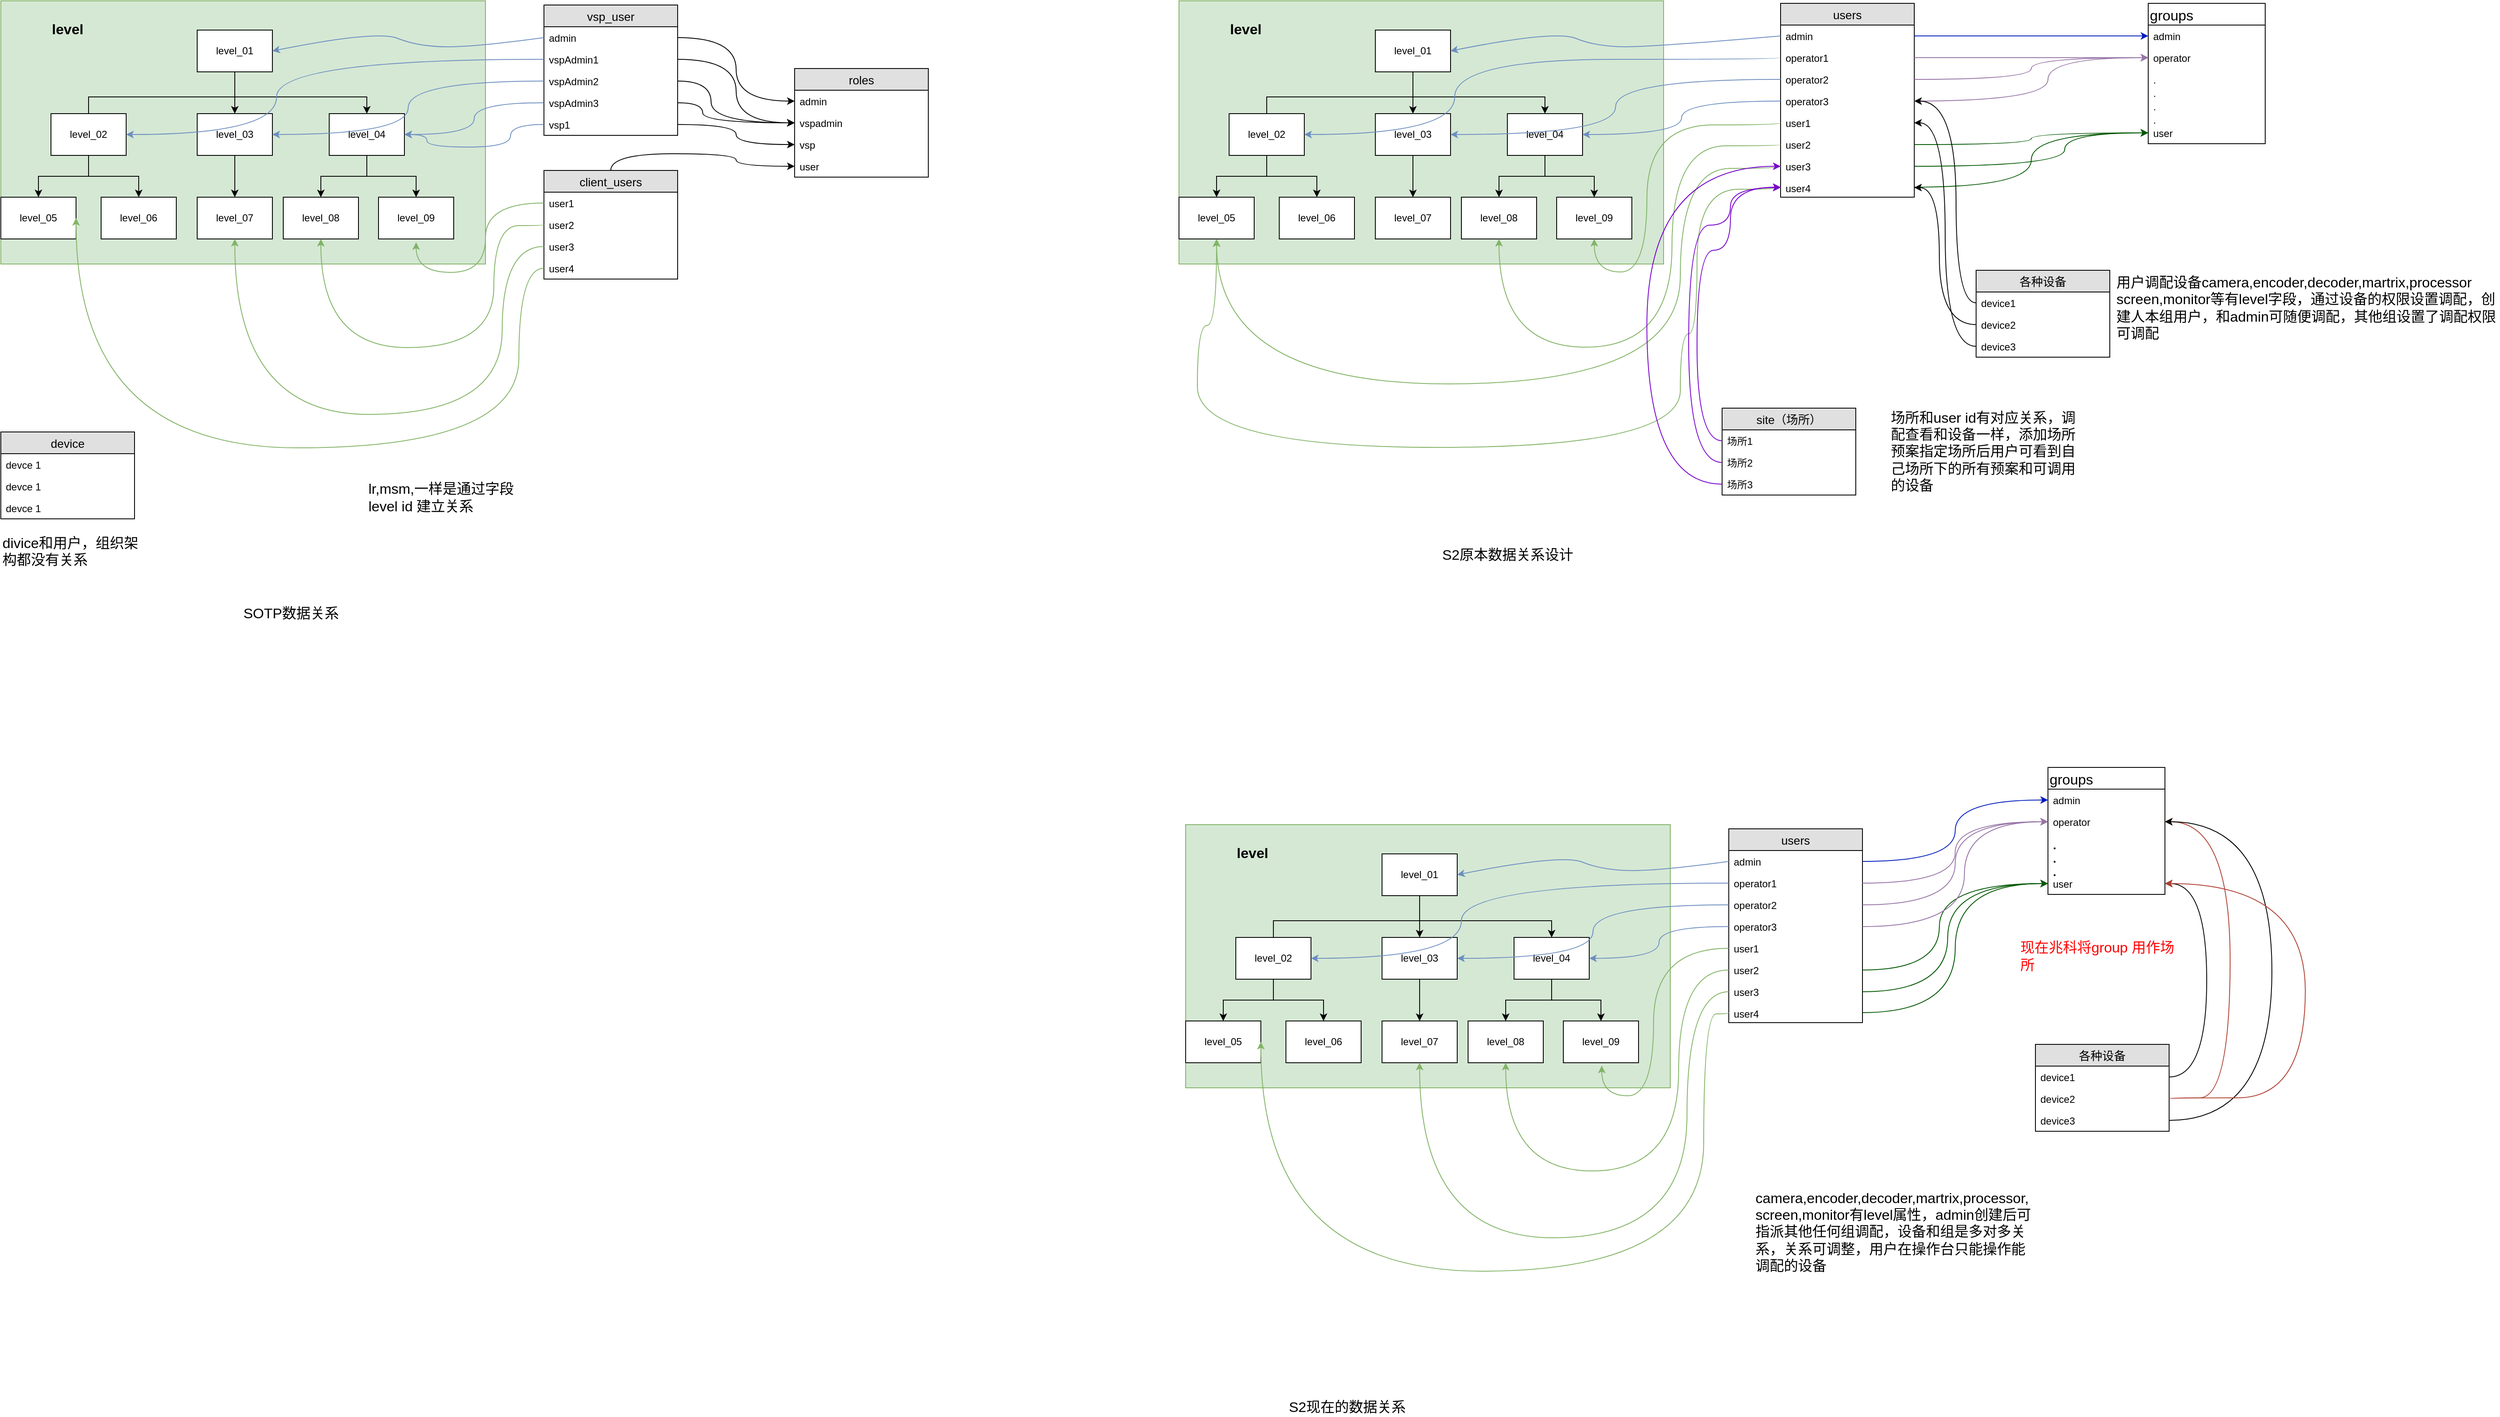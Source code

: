 <mxfile version="10.6.1" type="github"><diagram id="CCSSWV2t7u9zP6Ek98EB" name="Page-1"><mxGraphModel dx="6093" dy="3787" grid="1" gridSize="10" guides="1" tooltips="1" connect="1" arrows="1" fold="1" page="1" pageScale="1" pageWidth="827" pageHeight="1169" math="0" shadow="0"><root><mxCell id="0"/><mxCell id="1" parent="0"/><mxCell id="ZuLoOxpvuckZpQRBfM6P-50" value="" style="rounded=0;whiteSpace=wrap;html=1;fillColor=#d5e8d4;glass=0;comic=0;shadow=0;strokeColor=#82b366;" vertex="1" parent="1"><mxGeometry x="80" y="251" width="580" height="315" as="geometry"/></mxCell><mxCell id="ZuLoOxpvuckZpQRBfM6P-12" style="edgeStyle=orthogonalEdgeStyle;rounded=0;orthogonalLoop=1;jettySize=auto;html=1;entryX=0.5;entryY=0;entryDx=0;entryDy=0;" edge="1" parent="1" source="ZuLoOxpvuckZpQRBfM6P-2" target="ZuLoOxpvuckZpQRBfM6P-4"><mxGeometry relative="1" as="geometry"/></mxCell><mxCell id="ZuLoOxpvuckZpQRBfM6P-13" style="edgeStyle=orthogonalEdgeStyle;rounded=0;orthogonalLoop=1;jettySize=auto;html=1;exitX=0.5;exitY=0;exitDx=0;exitDy=0;entryX=0.5;entryY=0;entryDx=0;entryDy=0;" edge="1" parent="1" source="ZuLoOxpvuckZpQRBfM6P-3" target="ZuLoOxpvuckZpQRBfM6P-5"><mxGeometry relative="1" as="geometry"/></mxCell><mxCell id="ZuLoOxpvuckZpQRBfM6P-2" value="level_01" style="rounded=0;whiteSpace=wrap;html=1;" vertex="1" parent="1"><mxGeometry x="315" y="286" width="90" height="50" as="geometry"/></mxCell><mxCell id="ZuLoOxpvuckZpQRBfM6P-14" style="edgeStyle=orthogonalEdgeStyle;rounded=0;orthogonalLoop=1;jettySize=auto;html=1;exitX=0.5;exitY=1;exitDx=0;exitDy=0;" edge="1" parent="1" source="ZuLoOxpvuckZpQRBfM6P-3" target="ZuLoOxpvuckZpQRBfM6P-6"><mxGeometry relative="1" as="geometry"/></mxCell><mxCell id="ZuLoOxpvuckZpQRBfM6P-15" style="edgeStyle=orthogonalEdgeStyle;rounded=0;orthogonalLoop=1;jettySize=auto;html=1;exitX=0.5;exitY=1;exitDx=0;exitDy=0;entryX=0.5;entryY=0;entryDx=0;entryDy=0;" edge="1" parent="1" source="ZuLoOxpvuckZpQRBfM6P-3" target="ZuLoOxpvuckZpQRBfM6P-7"><mxGeometry relative="1" as="geometry"/></mxCell><mxCell id="ZuLoOxpvuckZpQRBfM6P-3" value="level_02" style="rounded=0;whiteSpace=wrap;html=1;" vertex="1" parent="1"><mxGeometry x="140" y="386" width="90" height="50" as="geometry"/></mxCell><mxCell id="ZuLoOxpvuckZpQRBfM6P-16" style="edgeStyle=orthogonalEdgeStyle;rounded=0;orthogonalLoop=1;jettySize=auto;html=1;exitX=0.5;exitY=1;exitDx=0;exitDy=0;entryX=0.5;entryY=0;entryDx=0;entryDy=0;" edge="1" parent="1" source="ZuLoOxpvuckZpQRBfM6P-4" target="ZuLoOxpvuckZpQRBfM6P-8"><mxGeometry relative="1" as="geometry"/></mxCell><mxCell id="ZuLoOxpvuckZpQRBfM6P-4" value="level_03" style="rounded=0;whiteSpace=wrap;html=1;" vertex="1" parent="1"><mxGeometry x="315" y="386" width="90" height="50" as="geometry"/></mxCell><mxCell id="ZuLoOxpvuckZpQRBfM6P-17" style="edgeStyle=orthogonalEdgeStyle;rounded=0;orthogonalLoop=1;jettySize=auto;html=1;exitX=0.5;exitY=1;exitDx=0;exitDy=0;entryX=0.5;entryY=0;entryDx=0;entryDy=0;" edge="1" parent="1" source="ZuLoOxpvuckZpQRBfM6P-5" target="ZuLoOxpvuckZpQRBfM6P-9"><mxGeometry relative="1" as="geometry"/></mxCell><mxCell id="ZuLoOxpvuckZpQRBfM6P-19" style="edgeStyle=orthogonalEdgeStyle;rounded=0;orthogonalLoop=1;jettySize=auto;html=1;exitX=0.5;exitY=1;exitDx=0;exitDy=0;entryX=0.5;entryY=0;entryDx=0;entryDy=0;" edge="1" parent="1" source="ZuLoOxpvuckZpQRBfM6P-5" target="ZuLoOxpvuckZpQRBfM6P-18"><mxGeometry relative="1" as="geometry"/></mxCell><mxCell id="ZuLoOxpvuckZpQRBfM6P-5" value="level_04" style="rounded=0;whiteSpace=wrap;html=1;" vertex="1" parent="1"><mxGeometry x="473" y="386" width="90" height="50" as="geometry"/></mxCell><mxCell id="ZuLoOxpvuckZpQRBfM6P-6" value="level_05" style="rounded=0;whiteSpace=wrap;html=1;" vertex="1" parent="1"><mxGeometry x="80" y="486" width="90" height="50" as="geometry"/></mxCell><mxCell id="ZuLoOxpvuckZpQRBfM6P-7" value="level_06" style="rounded=0;whiteSpace=wrap;html=1;" vertex="1" parent="1"><mxGeometry x="200" y="486" width="90" height="50" as="geometry"/></mxCell><mxCell id="ZuLoOxpvuckZpQRBfM6P-8" value="level_07" style="rounded=0;whiteSpace=wrap;html=1;" vertex="1" parent="1"><mxGeometry x="315" y="486" width="90" height="50" as="geometry"/></mxCell><mxCell id="ZuLoOxpvuckZpQRBfM6P-9" value="level_08" style="rounded=0;whiteSpace=wrap;html=1;" vertex="1" parent="1"><mxGeometry x="418" y="486" width="90" height="50" as="geometry"/></mxCell><mxCell id="ZuLoOxpvuckZpQRBfM6P-18" value="level_09" style="rounded=0;whiteSpace=wrap;html=1;" vertex="1" parent="1"><mxGeometry x="532" y="486" width="90" height="50" as="geometry"/></mxCell><mxCell id="ZuLoOxpvuckZpQRBfM6P-22" value="vsp_user" style="swimlane;fontStyle=0;childLayout=stackLayout;horizontal=1;startSize=26;fillColor=#e0e0e0;horizontalStack=0;resizeParent=1;resizeParentMax=0;resizeLast=0;collapsible=1;marginBottom=0;swimlaneFillColor=#ffffff;align=center;fontSize=14;" vertex="1" parent="1"><mxGeometry x="730" y="256" width="160" height="156" as="geometry"/></mxCell><mxCell id="ZuLoOxpvuckZpQRBfM6P-23" value="admin" style="text;strokeColor=none;fillColor=none;spacingLeft=4;spacingRight=4;overflow=hidden;rotatable=0;points=[[0,0.5],[1,0.5]];portConstraint=eastwest;fontSize=12;" vertex="1" parent="ZuLoOxpvuckZpQRBfM6P-22"><mxGeometry y="26" width="160" height="26" as="geometry"/></mxCell><mxCell id="ZuLoOxpvuckZpQRBfM6P-24" value="vspAdmin1" style="text;strokeColor=none;fillColor=none;spacingLeft=4;spacingRight=4;overflow=hidden;rotatable=0;points=[[0,0.5],[1,0.5]];portConstraint=eastwest;fontSize=12;" vertex="1" parent="ZuLoOxpvuckZpQRBfM6P-22"><mxGeometry y="52" width="160" height="26" as="geometry"/></mxCell><mxCell id="ZuLoOxpvuckZpQRBfM6P-25" value="vspAdmin2" style="text;strokeColor=none;fillColor=none;spacingLeft=4;spacingRight=4;overflow=hidden;rotatable=0;points=[[0,0.5],[1,0.5]];portConstraint=eastwest;fontSize=12;" vertex="1" parent="ZuLoOxpvuckZpQRBfM6P-22"><mxGeometry y="78" width="160" height="26" as="geometry"/></mxCell><mxCell id="ZuLoOxpvuckZpQRBfM6P-42" value="vspAdmin3" style="text;strokeColor=none;fillColor=none;spacingLeft=4;spacingRight=4;overflow=hidden;rotatable=0;points=[[0,0.5],[1,0.5]];portConstraint=eastwest;fontSize=12;" vertex="1" parent="ZuLoOxpvuckZpQRBfM6P-22"><mxGeometry y="104" width="160" height="26" as="geometry"/></mxCell><mxCell id="ZuLoOxpvuckZpQRBfM6P-95" value="vsp1" style="text;strokeColor=none;fillColor=none;spacingLeft=4;spacingRight=4;overflow=hidden;rotatable=0;points=[[0,0.5],[1,0.5]];portConstraint=eastwest;fontSize=12;" vertex="1" parent="ZuLoOxpvuckZpQRBfM6P-22"><mxGeometry y="130" width="160" height="26" as="geometry"/></mxCell><mxCell id="ZuLoOxpvuckZpQRBfM6P-34" value="" style="curved=1;endArrow=classic;html=1;exitX=0;exitY=0.5;exitDx=0;exitDy=0;entryX=1;entryY=0.5;entryDx=0;entryDy=0;fillColor=#dae8fc;strokeColor=#6c8ebf;" edge="1" parent="1" source="ZuLoOxpvuckZpQRBfM6P-23" target="ZuLoOxpvuckZpQRBfM6P-2"><mxGeometry width="50" height="50" relative="1" as="geometry"><mxPoint x="620" y="336" as="sourcePoint"/><mxPoint x="670" y="286" as="targetPoint"/><Array as="points"><mxPoint x="650" y="306"/><mxPoint x="580" y="306"/><mxPoint x="530" y="286"/></Array></mxGeometry></mxCell><mxCell id="ZuLoOxpvuckZpQRBfM6P-35" style="edgeStyle=orthogonalEdgeStyle;rounded=0;orthogonalLoop=1;jettySize=auto;html=1;exitX=0;exitY=0.5;exitDx=0;exitDy=0;curved=1;entryX=1;entryY=0.5;entryDx=0;entryDy=0;fillColor=#dae8fc;strokeColor=#6c8ebf;" edge="1" parent="1" source="ZuLoOxpvuckZpQRBfM6P-24" target="ZuLoOxpvuckZpQRBfM6P-3"><mxGeometry relative="1" as="geometry"><mxPoint x="660" y="346" as="targetPoint"/><Array as="points"><mxPoint x="410" y="321"/><mxPoint x="410" y="411"/></Array></mxGeometry></mxCell><mxCell id="ZuLoOxpvuckZpQRBfM6P-36" style="edgeStyle=orthogonalEdgeStyle;curved=1;rounded=0;orthogonalLoop=1;jettySize=auto;html=1;exitX=0;exitY=0.5;exitDx=0;exitDy=0;entryX=1;entryY=0.5;entryDx=0;entryDy=0;fillColor=#dae8fc;strokeColor=#6c8ebf;" edge="1" parent="1" source="ZuLoOxpvuckZpQRBfM6P-25" target="ZuLoOxpvuckZpQRBfM6P-4"><mxGeometry relative="1" as="geometry"/></mxCell><mxCell id="ZuLoOxpvuckZpQRBfM6P-221" style="edgeStyle=orthogonalEdgeStyle;curved=1;rounded=0;orthogonalLoop=1;jettySize=auto;html=1;exitX=0.5;exitY=0;exitDx=0;exitDy=0;fontSize=17;fontColor=#000000;" edge="1" parent="1" source="ZuLoOxpvuckZpQRBfM6P-37" target="ZuLoOxpvuckZpQRBfM6P-213"><mxGeometry relative="1" as="geometry"/></mxCell><mxCell id="ZuLoOxpvuckZpQRBfM6P-37" value="client_users" style="swimlane;fontStyle=0;childLayout=stackLayout;horizontal=1;startSize=26;fillColor=#e0e0e0;horizontalStack=0;resizeParent=1;resizeParentMax=0;resizeLast=0;collapsible=1;marginBottom=0;swimlaneFillColor=#ffffff;align=center;fontSize=14;" vertex="1" parent="1"><mxGeometry x="730" y="454" width="160" height="130" as="geometry"/></mxCell><mxCell id="ZuLoOxpvuckZpQRBfM6P-39" value="user1" style="text;strokeColor=none;fillColor=none;spacingLeft=4;spacingRight=4;overflow=hidden;rotatable=0;points=[[0,0.5],[1,0.5]];portConstraint=eastwest;fontSize=12;" vertex="1" parent="ZuLoOxpvuckZpQRBfM6P-37"><mxGeometry y="26" width="160" height="26" as="geometry"/></mxCell><mxCell id="ZuLoOxpvuckZpQRBfM6P-38" value="user2" style="text;strokeColor=none;fillColor=none;spacingLeft=4;spacingRight=4;overflow=hidden;rotatable=0;points=[[0,0.5],[1,0.5]];portConstraint=eastwest;fontSize=12;" vertex="1" parent="ZuLoOxpvuckZpQRBfM6P-37"><mxGeometry y="52" width="160" height="26" as="geometry"/></mxCell><mxCell id="ZuLoOxpvuckZpQRBfM6P-40" value="user3" style="text;strokeColor=none;fillColor=none;spacingLeft=4;spacingRight=4;overflow=hidden;rotatable=0;points=[[0,0.5],[1,0.5]];portConstraint=eastwest;fontSize=12;" vertex="1" parent="ZuLoOxpvuckZpQRBfM6P-37"><mxGeometry y="78" width="160" height="26" as="geometry"/></mxCell><mxCell id="ZuLoOxpvuckZpQRBfM6P-48" value="user4" style="text;strokeColor=none;fillColor=none;spacingLeft=4;spacingRight=4;overflow=hidden;rotatable=0;points=[[0,0.5],[1,0.5]];portConstraint=eastwest;fontSize=12;" vertex="1" parent="ZuLoOxpvuckZpQRBfM6P-37"><mxGeometry y="104" width="160" height="26" as="geometry"/></mxCell><mxCell id="ZuLoOxpvuckZpQRBfM6P-43" style="edgeStyle=orthogonalEdgeStyle;curved=1;rounded=0;orthogonalLoop=1;jettySize=auto;html=1;exitX=0;exitY=0.5;exitDx=0;exitDy=0;entryX=1;entryY=0.5;entryDx=0;entryDy=0;fillColor=#dae8fc;strokeColor=#6c8ebf;" edge="1" parent="1" source="ZuLoOxpvuckZpQRBfM6P-42" target="ZuLoOxpvuckZpQRBfM6P-5"><mxGeometry relative="1" as="geometry"/></mxCell><mxCell id="ZuLoOxpvuckZpQRBfM6P-51" value="level" style="text;html=1;strokeColor=none;fillColor=none;align=center;verticalAlign=middle;whiteSpace=wrap;rounded=0;shadow=0;glass=0;comic=0;fontSize=17;fontStyle=1" vertex="1" parent="1"><mxGeometry x="120" y="266" width="80" height="40" as="geometry"/></mxCell><mxCell id="ZuLoOxpvuckZpQRBfM6P-52" value="lr,msm,一样是通过字段level id 建立关系" style="text;html=1;strokeColor=none;fillColor=none;align=left;verticalAlign=middle;whiteSpace=wrap;rounded=0;shadow=0;glass=0;comic=0;fontSize=17;" vertex="1" parent="1"><mxGeometry x="518" y="821" width="180" height="50" as="geometry"/></mxCell><mxCell id="ZuLoOxpvuckZpQRBfM6P-53" style="edgeStyle=orthogonalEdgeStyle;curved=1;rounded=0;orthogonalLoop=1;jettySize=auto;html=1;exitX=0;exitY=0.5;exitDx=0;exitDy=0;fontSize=17;fillColor=#d5e8d4;strokeColor=#82b366;" edge="1" parent="1" source="ZuLoOxpvuckZpQRBfM6P-39"><mxGeometry relative="1" as="geometry"><mxPoint x="577" y="540" as="targetPoint"/><Array as="points"><mxPoint x="660" y="493"/><mxPoint x="660" y="576"/><mxPoint x="577" y="576"/></Array></mxGeometry></mxCell><mxCell id="ZuLoOxpvuckZpQRBfM6P-54" style="edgeStyle=orthogonalEdgeStyle;curved=1;rounded=0;orthogonalLoop=1;jettySize=auto;html=1;exitX=0;exitY=0.5;exitDx=0;exitDy=0;entryX=0.5;entryY=1;entryDx=0;entryDy=0;fontSize=17;fillColor=#d5e8d4;strokeColor=#82b366;" edge="1" parent="1" source="ZuLoOxpvuckZpQRBfM6P-38" target="ZuLoOxpvuckZpQRBfM6P-9"><mxGeometry relative="1" as="geometry"><Array as="points"><mxPoint x="730" y="520"/><mxPoint x="670" y="520"/><mxPoint x="670" y="666"/><mxPoint x="463" y="666"/></Array></mxGeometry></mxCell><mxCell id="ZuLoOxpvuckZpQRBfM6P-55" style="edgeStyle=orthogonalEdgeStyle;curved=1;rounded=0;orthogonalLoop=1;jettySize=auto;html=1;exitX=0;exitY=0.5;exitDx=0;exitDy=0;entryX=0.5;entryY=1;entryDx=0;entryDy=0;fontSize=17;fillColor=#d5e8d4;strokeColor=#82b366;" edge="1" parent="1" source="ZuLoOxpvuckZpQRBfM6P-40" target="ZuLoOxpvuckZpQRBfM6P-8"><mxGeometry relative="1" as="geometry"><Array as="points"><mxPoint x="680" y="545"/><mxPoint x="680" y="746"/><mxPoint x="360" y="746"/></Array></mxGeometry></mxCell><mxCell id="ZuLoOxpvuckZpQRBfM6P-56" style="edgeStyle=orthogonalEdgeStyle;curved=1;rounded=0;orthogonalLoop=1;jettySize=auto;html=1;exitX=0;exitY=0.5;exitDx=0;exitDy=0;entryX=1;entryY=0.5;entryDx=0;entryDy=0;fontSize=17;fillColor=#d5e8d4;strokeColor=#82b366;" edge="1" parent="1" source="ZuLoOxpvuckZpQRBfM6P-48" target="ZuLoOxpvuckZpQRBfM6P-6"><mxGeometry relative="1" as="geometry"><Array as="points"><mxPoint x="700" y="571"/><mxPoint x="700" y="786"/><mxPoint x="170" y="786"/></Array></mxGeometry></mxCell><mxCell id="ZuLoOxpvuckZpQRBfM6P-58" value="" style="rounded=0;whiteSpace=wrap;html=1;fillColor=#d5e8d4;glass=0;comic=0;shadow=0;strokeColor=#82b366;" vertex="1" parent="1"><mxGeometry x="1490" y="251" width="580" height="315" as="geometry"/></mxCell><mxCell id="ZuLoOxpvuckZpQRBfM6P-59" style="edgeStyle=orthogonalEdgeStyle;rounded=0;orthogonalLoop=1;jettySize=auto;html=1;entryX=0.5;entryY=0;entryDx=0;entryDy=0;" edge="1" parent="1" source="ZuLoOxpvuckZpQRBfM6P-61" target="ZuLoOxpvuckZpQRBfM6P-66"><mxGeometry relative="1" as="geometry"/></mxCell><mxCell id="ZuLoOxpvuckZpQRBfM6P-60" style="edgeStyle=orthogonalEdgeStyle;rounded=0;orthogonalLoop=1;jettySize=auto;html=1;exitX=0.5;exitY=0;exitDx=0;exitDy=0;entryX=0.5;entryY=0;entryDx=0;entryDy=0;" edge="1" parent="1" source="ZuLoOxpvuckZpQRBfM6P-64" target="ZuLoOxpvuckZpQRBfM6P-69"><mxGeometry relative="1" as="geometry"/></mxCell><mxCell id="ZuLoOxpvuckZpQRBfM6P-61" value="level_01" style="rounded=0;whiteSpace=wrap;html=1;" vertex="1" parent="1"><mxGeometry x="1725" y="286" width="90" height="50" as="geometry"/></mxCell><mxCell id="ZuLoOxpvuckZpQRBfM6P-62" style="edgeStyle=orthogonalEdgeStyle;rounded=0;orthogonalLoop=1;jettySize=auto;html=1;exitX=0.5;exitY=1;exitDx=0;exitDy=0;" edge="1" parent="1" source="ZuLoOxpvuckZpQRBfM6P-64" target="ZuLoOxpvuckZpQRBfM6P-70"><mxGeometry relative="1" as="geometry"/></mxCell><mxCell id="ZuLoOxpvuckZpQRBfM6P-63" style="edgeStyle=orthogonalEdgeStyle;rounded=0;orthogonalLoop=1;jettySize=auto;html=1;exitX=0.5;exitY=1;exitDx=0;exitDy=0;entryX=0.5;entryY=0;entryDx=0;entryDy=0;" edge="1" parent="1" source="ZuLoOxpvuckZpQRBfM6P-64" target="ZuLoOxpvuckZpQRBfM6P-71"><mxGeometry relative="1" as="geometry"/></mxCell><mxCell id="ZuLoOxpvuckZpQRBfM6P-64" value="level_02" style="rounded=0;whiteSpace=wrap;html=1;" vertex="1" parent="1"><mxGeometry x="1550" y="386" width="90" height="50" as="geometry"/></mxCell><mxCell id="ZuLoOxpvuckZpQRBfM6P-65" style="edgeStyle=orthogonalEdgeStyle;rounded=0;orthogonalLoop=1;jettySize=auto;html=1;exitX=0.5;exitY=1;exitDx=0;exitDy=0;entryX=0.5;entryY=0;entryDx=0;entryDy=0;" edge="1" parent="1" source="ZuLoOxpvuckZpQRBfM6P-66" target="ZuLoOxpvuckZpQRBfM6P-72"><mxGeometry relative="1" as="geometry"/></mxCell><mxCell id="ZuLoOxpvuckZpQRBfM6P-66" value="level_03" style="rounded=0;whiteSpace=wrap;html=1;" vertex="1" parent="1"><mxGeometry x="1725" y="386" width="90" height="50" as="geometry"/></mxCell><mxCell id="ZuLoOxpvuckZpQRBfM6P-67" style="edgeStyle=orthogonalEdgeStyle;rounded=0;orthogonalLoop=1;jettySize=auto;html=1;exitX=0.5;exitY=1;exitDx=0;exitDy=0;entryX=0.5;entryY=0;entryDx=0;entryDy=0;" edge="1" parent="1" source="ZuLoOxpvuckZpQRBfM6P-69" target="ZuLoOxpvuckZpQRBfM6P-73"><mxGeometry relative="1" as="geometry"/></mxCell><mxCell id="ZuLoOxpvuckZpQRBfM6P-68" style="edgeStyle=orthogonalEdgeStyle;rounded=0;orthogonalLoop=1;jettySize=auto;html=1;exitX=0.5;exitY=1;exitDx=0;exitDy=0;entryX=0.5;entryY=0;entryDx=0;entryDy=0;" edge="1" parent="1" source="ZuLoOxpvuckZpQRBfM6P-69" target="ZuLoOxpvuckZpQRBfM6P-74"><mxGeometry relative="1" as="geometry"/></mxCell><mxCell id="ZuLoOxpvuckZpQRBfM6P-69" value="level_04" style="rounded=0;whiteSpace=wrap;html=1;" vertex="1" parent="1"><mxGeometry x="1883" y="386" width="90" height="50" as="geometry"/></mxCell><mxCell id="ZuLoOxpvuckZpQRBfM6P-70" value="level_05" style="rounded=0;whiteSpace=wrap;html=1;" vertex="1" parent="1"><mxGeometry x="1490" y="486" width="90" height="50" as="geometry"/></mxCell><mxCell id="ZuLoOxpvuckZpQRBfM6P-71" value="level_06" style="rounded=0;whiteSpace=wrap;html=1;" vertex="1" parent="1"><mxGeometry x="1610" y="486" width="90" height="50" as="geometry"/></mxCell><mxCell id="ZuLoOxpvuckZpQRBfM6P-72" value="level_07" style="rounded=0;whiteSpace=wrap;html=1;" vertex="1" parent="1"><mxGeometry x="1725" y="486" width="90" height="50" as="geometry"/></mxCell><mxCell id="ZuLoOxpvuckZpQRBfM6P-73" value="level_08" style="rounded=0;whiteSpace=wrap;html=1;" vertex="1" parent="1"><mxGeometry x="1828" y="486" width="90" height="50" as="geometry"/></mxCell><mxCell id="ZuLoOxpvuckZpQRBfM6P-74" value="level_09" style="rounded=0;whiteSpace=wrap;html=1;" vertex="1" parent="1"><mxGeometry x="1942" y="486" width="90" height="50" as="geometry"/></mxCell><mxCell id="ZuLoOxpvuckZpQRBfM6P-75" value="users" style="swimlane;fontStyle=0;childLayout=stackLayout;horizontal=1;startSize=26;fillColor=#e0e0e0;horizontalStack=0;resizeParent=1;resizeParentMax=0;resizeLast=0;collapsible=1;marginBottom=0;swimlaneFillColor=#ffffff;align=center;fontSize=14;" vertex="1" parent="1"><mxGeometry x="2210" y="254" width="160" height="232" as="geometry"/></mxCell><mxCell id="ZuLoOxpvuckZpQRBfM6P-76" value="admin" style="text;strokeColor=none;fillColor=none;spacingLeft=4;spacingRight=4;overflow=hidden;rotatable=0;points=[[0,0.5],[1,0.5]];portConstraint=eastwest;fontSize=12;" vertex="1" parent="ZuLoOxpvuckZpQRBfM6P-75"><mxGeometry y="26" width="160" height="26" as="geometry"/></mxCell><mxCell id="ZuLoOxpvuckZpQRBfM6P-77" value="operator1" style="text;strokeColor=none;fillColor=none;spacingLeft=4;spacingRight=4;overflow=hidden;rotatable=0;points=[[0,0.5],[1,0.5]];portConstraint=eastwest;fontSize=12;" vertex="1" parent="ZuLoOxpvuckZpQRBfM6P-75"><mxGeometry y="52" width="160" height="26" as="geometry"/></mxCell><mxCell id="ZuLoOxpvuckZpQRBfM6P-78" value="operator2" style="text;strokeColor=none;fillColor=none;spacingLeft=4;spacingRight=4;overflow=hidden;rotatable=0;points=[[0,0.5],[1,0.5]];portConstraint=eastwest;fontSize=12;" vertex="1" parent="ZuLoOxpvuckZpQRBfM6P-75"><mxGeometry y="78" width="160" height="26" as="geometry"/></mxCell><mxCell id="ZuLoOxpvuckZpQRBfM6P-79" value="operator3" style="text;strokeColor=none;fillColor=none;spacingLeft=4;spacingRight=4;overflow=hidden;rotatable=0;points=[[0,0.5],[1,0.5]];portConstraint=eastwest;fontSize=12;" vertex="1" parent="ZuLoOxpvuckZpQRBfM6P-75"><mxGeometry y="104" width="160" height="26" as="geometry"/></mxCell><mxCell id="ZuLoOxpvuckZpQRBfM6P-84" value="user1" style="text;strokeColor=none;fillColor=none;spacingLeft=4;spacingRight=4;overflow=hidden;rotatable=0;points=[[0,0.5],[1,0.5]];portConstraint=eastwest;fontSize=12;" vertex="1" parent="ZuLoOxpvuckZpQRBfM6P-75"><mxGeometry y="130" width="160" height="26" as="geometry"/></mxCell><mxCell id="ZuLoOxpvuckZpQRBfM6P-85" value="user2" style="text;strokeColor=none;fillColor=none;spacingLeft=4;spacingRight=4;overflow=hidden;rotatable=0;points=[[0,0.5],[1,0.5]];portConstraint=eastwest;fontSize=12;" vertex="1" parent="ZuLoOxpvuckZpQRBfM6P-75"><mxGeometry y="156" width="160" height="26" as="geometry"/></mxCell><mxCell id="ZuLoOxpvuckZpQRBfM6P-86" value="user3" style="text;strokeColor=none;fillColor=none;spacingLeft=4;spacingRight=4;overflow=hidden;rotatable=0;points=[[0,0.5],[1,0.5]];portConstraint=eastwest;fontSize=12;" vertex="1" parent="ZuLoOxpvuckZpQRBfM6P-75"><mxGeometry y="182" width="160" height="26" as="geometry"/></mxCell><mxCell id="ZuLoOxpvuckZpQRBfM6P-87" value="user4" style="text;strokeColor=none;fillColor=none;spacingLeft=4;spacingRight=4;overflow=hidden;rotatable=0;points=[[0,0.5],[1,0.5]];portConstraint=eastwest;fontSize=12;" vertex="1" parent="ZuLoOxpvuckZpQRBfM6P-75"><mxGeometry y="208" width="160" height="24" as="geometry"/></mxCell><mxCell id="ZuLoOxpvuckZpQRBfM6P-80" value="" style="curved=1;endArrow=classic;html=1;exitX=0;exitY=0.5;exitDx=0;exitDy=0;entryX=1;entryY=0.5;entryDx=0;entryDy=0;fillColor=#dae8fc;strokeColor=#6c8ebf;" edge="1" parent="1" source="ZuLoOxpvuckZpQRBfM6P-76" target="ZuLoOxpvuckZpQRBfM6P-61"><mxGeometry width="50" height="50" relative="1" as="geometry"><mxPoint x="2030" y="336" as="sourcePoint"/><mxPoint x="2080" y="286" as="targetPoint"/><Array as="points"><mxPoint x="2060" y="306"/><mxPoint x="1990" y="306"/><mxPoint x="1940" y="286"/></Array></mxGeometry></mxCell><mxCell id="ZuLoOxpvuckZpQRBfM6P-81" style="edgeStyle=orthogonalEdgeStyle;rounded=0;orthogonalLoop=1;jettySize=auto;html=1;exitX=0;exitY=0.5;exitDx=0;exitDy=0;curved=1;entryX=1;entryY=0.5;entryDx=0;entryDy=0;fillColor=#dae8fc;strokeColor=#6c8ebf;" edge="1" parent="1" source="ZuLoOxpvuckZpQRBfM6P-77" target="ZuLoOxpvuckZpQRBfM6P-64"><mxGeometry relative="1" as="geometry"><mxPoint x="2070" y="346" as="targetPoint"/><Array as="points"><mxPoint x="1820" y="321"/><mxPoint x="1820" y="411"/></Array></mxGeometry></mxCell><mxCell id="ZuLoOxpvuckZpQRBfM6P-82" style="edgeStyle=orthogonalEdgeStyle;curved=1;rounded=0;orthogonalLoop=1;jettySize=auto;html=1;exitX=0;exitY=0.5;exitDx=0;exitDy=0;entryX=1;entryY=0.5;entryDx=0;entryDy=0;fillColor=#dae8fc;strokeColor=#6c8ebf;" edge="1" parent="1" source="ZuLoOxpvuckZpQRBfM6P-78" target="ZuLoOxpvuckZpQRBfM6P-66"><mxGeometry relative="1" as="geometry"/></mxCell><mxCell id="ZuLoOxpvuckZpQRBfM6P-88" style="edgeStyle=orthogonalEdgeStyle;curved=1;rounded=0;orthogonalLoop=1;jettySize=auto;html=1;exitX=0;exitY=0.5;exitDx=0;exitDy=0;entryX=1;entryY=0.5;entryDx=0;entryDy=0;fillColor=#dae8fc;strokeColor=#6c8ebf;" edge="1" parent="1" source="ZuLoOxpvuckZpQRBfM6P-79" target="ZuLoOxpvuckZpQRBfM6P-69"><mxGeometry relative="1" as="geometry"/></mxCell><mxCell id="ZuLoOxpvuckZpQRBfM6P-89" value="level" style="text;html=1;strokeColor=none;fillColor=none;align=center;verticalAlign=middle;whiteSpace=wrap;rounded=0;shadow=0;glass=0;comic=0;fontSize=17;fontStyle=1" vertex="1" parent="1"><mxGeometry x="1530" y="266" width="80" height="40" as="geometry"/></mxCell><mxCell id="ZuLoOxpvuckZpQRBfM6P-90" value="用户调配设备camera,encoder,decoder,martrix,processor&lt;br&gt;screen,monitor等有level字段，通过设备的权限设置调配，创建人本组用户，和admin可随便调配，其他组设置了调配权限可调配&lt;br&gt;" style="text;html=1;strokeColor=none;fillColor=none;align=left;verticalAlign=middle;whiteSpace=wrap;rounded=0;shadow=0;glass=0;comic=0;fontSize=17;" vertex="1" parent="1"><mxGeometry x="2610" y="519.5" width="460" height="198" as="geometry"/></mxCell><mxCell id="ZuLoOxpvuckZpQRBfM6P-91" style="edgeStyle=orthogonalEdgeStyle;curved=1;rounded=0;orthogonalLoop=1;jettySize=auto;html=1;exitX=0;exitY=0.5;exitDx=0;exitDy=0;fontSize=17;fillColor=#d5e8d4;strokeColor=#82b366;entryX=0.5;entryY=1;entryDx=0;entryDy=0;" edge="1" parent="1" source="ZuLoOxpvuckZpQRBfM6P-84" target="ZuLoOxpvuckZpQRBfM6P-74"><mxGeometry relative="1" as="geometry"><mxPoint x="1988" y="540" as="targetPoint"/><Array as="points"><mxPoint x="2050" y="399.5"/><mxPoint x="2050" y="575.5"/><mxPoint x="1987" y="575.5"/></Array></mxGeometry></mxCell><mxCell id="ZuLoOxpvuckZpQRBfM6P-92" style="edgeStyle=orthogonalEdgeStyle;curved=1;rounded=0;orthogonalLoop=1;jettySize=auto;html=1;exitX=0;exitY=0.5;exitDx=0;exitDy=0;entryX=0.5;entryY=1;entryDx=0;entryDy=0;fontSize=17;fillColor=#d5e8d4;strokeColor=#82b366;" edge="1" parent="1" source="ZuLoOxpvuckZpQRBfM6P-85" target="ZuLoOxpvuckZpQRBfM6P-73"><mxGeometry relative="1" as="geometry"><Array as="points"><mxPoint x="2080" y="424.5"/><mxPoint x="2080" y="665.5"/><mxPoint x="1873" y="665.5"/></Array></mxGeometry></mxCell><mxCell id="ZuLoOxpvuckZpQRBfM6P-93" style="edgeStyle=orthogonalEdgeStyle;curved=1;rounded=0;orthogonalLoop=1;jettySize=auto;html=1;exitX=0;exitY=0.5;exitDx=0;exitDy=0;fontSize=17;fillColor=#d5e8d4;strokeColor=#82b366;entryX=0.5;entryY=1;entryDx=0;entryDy=0;" edge="1" parent="1" source="ZuLoOxpvuckZpQRBfM6P-86" target="ZuLoOxpvuckZpQRBfM6P-70"><mxGeometry relative="1" as="geometry"><Array as="points"><mxPoint x="2090" y="451.5"/><mxPoint x="2090" y="709.5"/><mxPoint x="1535" y="709.5"/></Array><mxPoint x="1540" y="539.5" as="targetPoint"/></mxGeometry></mxCell><mxCell id="ZuLoOxpvuckZpQRBfM6P-94" style="edgeStyle=orthogonalEdgeStyle;curved=1;rounded=0;orthogonalLoop=1;jettySize=auto;html=1;fontSize=17;fillColor=#d5e8d4;strokeColor=#82b366;exitX=0;exitY=0.5;exitDx=0;exitDy=0;" edge="1" parent="1" source="ZuLoOxpvuckZpQRBfM6P-87"><mxGeometry relative="1" as="geometry"><Array as="points"><mxPoint x="2210" y="476.5"/><mxPoint x="2110" y="476.5"/><mxPoint x="2110" y="649.5"/><mxPoint x="2090" y="649.5"/><mxPoint x="2090" y="785.5"/><mxPoint x="1512" y="785.5"/><mxPoint x="1512" y="639.5"/><mxPoint x="1535" y="639.5"/></Array><mxPoint x="2130" y="469.5" as="sourcePoint"/><mxPoint x="1535" y="536.5" as="targetPoint"/></mxGeometry></mxCell><mxCell id="ZuLoOxpvuckZpQRBfM6P-96" style="edgeStyle=orthogonalEdgeStyle;curved=1;rounded=0;orthogonalLoop=1;jettySize=auto;html=1;exitX=0;exitY=0.5;exitDx=0;exitDy=0;entryX=1;entryY=0.5;entryDx=0;entryDy=0;fontSize=17;fillColor=#dae8fc;strokeColor=#6c8ebf;" edge="1" parent="1" source="ZuLoOxpvuckZpQRBfM6P-95" target="ZuLoOxpvuckZpQRBfM6P-5"><mxGeometry relative="1" as="geometry"><Array as="points"><mxPoint x="690" y="399"/><mxPoint x="690" y="426"/><mxPoint x="590" y="426"/><mxPoint x="590" y="411"/></Array></mxGeometry></mxCell><mxCell id="ZuLoOxpvuckZpQRBfM6P-97" value="groups" style="swimlane;fontStyle=0;childLayout=stackLayout;horizontal=1;startSize=26;fillColor=none;horizontalStack=0;resizeParent=1;resizeParentMax=0;resizeLast=0;collapsible=1;marginBottom=0;rounded=0;shadow=0;glass=0;comic=0;fontSize=17;align=left;" vertex="1" parent="1"><mxGeometry x="2650" y="254" width="140" height="168" as="geometry"/></mxCell><mxCell id="ZuLoOxpvuckZpQRBfM6P-98" value="admin" style="text;strokeColor=none;fillColor=none;align=left;verticalAlign=top;spacingLeft=4;spacingRight=4;overflow=hidden;rotatable=0;points=[[0,0.5],[1,0.5]];portConstraint=eastwest;" vertex="1" parent="ZuLoOxpvuckZpQRBfM6P-97"><mxGeometry y="26" width="140" height="26" as="geometry"/></mxCell><mxCell id="ZuLoOxpvuckZpQRBfM6P-99" value="operator" style="text;strokeColor=none;fillColor=none;align=left;verticalAlign=top;spacingLeft=4;spacingRight=4;overflow=hidden;rotatable=0;points=[[0,0.5],[1,0.5]];portConstraint=eastwest;" vertex="1" parent="ZuLoOxpvuckZpQRBfM6P-97"><mxGeometry y="52" width="140" height="26" as="geometry"/></mxCell><mxCell id="ZuLoOxpvuckZpQRBfM6P-225" value="." style="text;strokeColor=none;fillColor=none;align=left;verticalAlign=top;spacingLeft=4;spacingRight=4;overflow=hidden;rotatable=0;points=[[0,0.5],[1,0.5]];portConstraint=eastwest;fontSize=12;" vertex="1" parent="ZuLoOxpvuckZpQRBfM6P-97"><mxGeometry y="78" width="140" height="16" as="geometry"/></mxCell><mxCell id="ZuLoOxpvuckZpQRBfM6P-222" value="." style="text;strokeColor=none;fillColor=none;align=left;verticalAlign=top;spacingLeft=4;spacingRight=4;overflow=hidden;rotatable=0;points=[[0,0.5],[1,0.5]];portConstraint=eastwest;fontSize=12;" vertex="1" parent="ZuLoOxpvuckZpQRBfM6P-97"><mxGeometry y="94" width="140" height="16" as="geometry"/></mxCell><mxCell id="ZuLoOxpvuckZpQRBfM6P-223" value="." style="text;strokeColor=none;fillColor=none;align=left;verticalAlign=top;spacingLeft=4;spacingRight=4;overflow=hidden;rotatable=0;points=[[0,0.5],[1,0.5]];portConstraint=eastwest;fontSize=12;" vertex="1" parent="ZuLoOxpvuckZpQRBfM6P-97"><mxGeometry y="110" width="140" height="16" as="geometry"/></mxCell><mxCell id="ZuLoOxpvuckZpQRBfM6P-224" value="." style="text;strokeColor=none;fillColor=none;align=left;verticalAlign=top;spacingLeft=4;spacingRight=4;overflow=hidden;rotatable=0;points=[[0,0.5],[1,0.5]];portConstraint=eastwest;fontSize=12;" vertex="1" parent="ZuLoOxpvuckZpQRBfM6P-97"><mxGeometry y="126" width="140" height="16" as="geometry"/></mxCell><mxCell id="ZuLoOxpvuckZpQRBfM6P-100" value="user" style="text;strokeColor=none;fillColor=none;align=left;verticalAlign=top;spacingLeft=4;spacingRight=4;overflow=hidden;rotatable=0;points=[[0,0.5],[1,0.5]];portConstraint=eastwest;" vertex="1" parent="ZuLoOxpvuckZpQRBfM6P-97"><mxGeometry y="142" width="140" height="26" as="geometry"/></mxCell><mxCell id="ZuLoOxpvuckZpQRBfM6P-102" style="edgeStyle=orthogonalEdgeStyle;curved=1;rounded=0;orthogonalLoop=1;jettySize=auto;html=1;exitX=1;exitY=0.5;exitDx=0;exitDy=0;entryX=0;entryY=0.5;entryDx=0;entryDy=0;fontSize=17;fillColor=#008a00;strokeColor=#005700;" edge="1" parent="1" source="ZuLoOxpvuckZpQRBfM6P-87" target="ZuLoOxpvuckZpQRBfM6P-100"><mxGeometry relative="1" as="geometry"/></mxCell><mxCell id="ZuLoOxpvuckZpQRBfM6P-104" style="edgeStyle=orthogonalEdgeStyle;curved=1;rounded=0;orthogonalLoop=1;jettySize=auto;html=1;exitX=1;exitY=0.5;exitDx=0;exitDy=0;entryX=0;entryY=0.5;entryDx=0;entryDy=0;fontSize=17;fillColor=#e1d5e7;strokeColor=#9673a6;" edge="1" parent="1" source="ZuLoOxpvuckZpQRBfM6P-77" target="ZuLoOxpvuckZpQRBfM6P-99"><mxGeometry relative="1" as="geometry"/></mxCell><mxCell id="ZuLoOxpvuckZpQRBfM6P-105" style="edgeStyle=orthogonalEdgeStyle;curved=1;rounded=0;orthogonalLoop=1;jettySize=auto;html=1;exitX=1;exitY=0.5;exitDx=0;exitDy=0;fontSize=17;fillColor=#e1d5e7;strokeColor=#9673a6;" edge="1" parent="1" source="ZuLoOxpvuckZpQRBfM6P-78" target="ZuLoOxpvuckZpQRBfM6P-99"><mxGeometry relative="1" as="geometry"/></mxCell><mxCell id="ZuLoOxpvuckZpQRBfM6P-106" style="edgeStyle=orthogonalEdgeStyle;curved=1;rounded=0;orthogonalLoop=1;jettySize=auto;html=1;exitX=1;exitY=0.5;exitDx=0;exitDy=0;entryX=0;entryY=0.5;entryDx=0;entryDy=0;fontSize=17;fillColor=#e1d5e7;strokeColor=#9673a6;" edge="1" parent="1" source="ZuLoOxpvuckZpQRBfM6P-79" target="ZuLoOxpvuckZpQRBfM6P-99"><mxGeometry relative="1" as="geometry"><Array as="points"><mxPoint x="2530" y="370.5"/><mxPoint x="2530" y="319.5"/></Array></mxGeometry></mxCell><mxCell id="ZuLoOxpvuckZpQRBfM6P-107" style="edgeStyle=orthogonalEdgeStyle;curved=1;rounded=0;orthogonalLoop=1;jettySize=auto;html=1;exitX=1;exitY=0.5;exitDx=0;exitDy=0;fontSize=17;fillColor=#0050ef;strokeColor=#001DBC;" edge="1" parent="1" source="ZuLoOxpvuckZpQRBfM6P-76" target="ZuLoOxpvuckZpQRBfM6P-98"><mxGeometry relative="1" as="geometry"/></mxCell><mxCell id="ZuLoOxpvuckZpQRBfM6P-108" value="" style="rounded=0;whiteSpace=wrap;html=1;fillColor=#d5e8d4;glass=0;comic=0;shadow=0;strokeColor=#82b366;" vertex="1" parent="1"><mxGeometry x="1498" y="1237" width="580" height="315" as="geometry"/></mxCell><mxCell id="ZuLoOxpvuckZpQRBfM6P-109" style="edgeStyle=orthogonalEdgeStyle;rounded=0;orthogonalLoop=1;jettySize=auto;html=1;entryX=0.5;entryY=0;entryDx=0;entryDy=0;" edge="1" parent="1" source="ZuLoOxpvuckZpQRBfM6P-111" target="ZuLoOxpvuckZpQRBfM6P-116"><mxGeometry relative="1" as="geometry"/></mxCell><mxCell id="ZuLoOxpvuckZpQRBfM6P-110" style="edgeStyle=orthogonalEdgeStyle;rounded=0;orthogonalLoop=1;jettySize=auto;html=1;exitX=0.5;exitY=0;exitDx=0;exitDy=0;entryX=0.5;entryY=0;entryDx=0;entryDy=0;" edge="1" parent="1" source="ZuLoOxpvuckZpQRBfM6P-114" target="ZuLoOxpvuckZpQRBfM6P-119"><mxGeometry relative="1" as="geometry"/></mxCell><mxCell id="ZuLoOxpvuckZpQRBfM6P-111" value="level_01" style="rounded=0;whiteSpace=wrap;html=1;" vertex="1" parent="1"><mxGeometry x="1733" y="1272" width="90" height="50" as="geometry"/></mxCell><mxCell id="ZuLoOxpvuckZpQRBfM6P-112" style="edgeStyle=orthogonalEdgeStyle;rounded=0;orthogonalLoop=1;jettySize=auto;html=1;exitX=0.5;exitY=1;exitDx=0;exitDy=0;" edge="1" parent="1" source="ZuLoOxpvuckZpQRBfM6P-114" target="ZuLoOxpvuckZpQRBfM6P-120"><mxGeometry relative="1" as="geometry"/></mxCell><mxCell id="ZuLoOxpvuckZpQRBfM6P-113" style="edgeStyle=orthogonalEdgeStyle;rounded=0;orthogonalLoop=1;jettySize=auto;html=1;exitX=0.5;exitY=1;exitDx=0;exitDy=0;entryX=0.5;entryY=0;entryDx=0;entryDy=0;" edge="1" parent="1" source="ZuLoOxpvuckZpQRBfM6P-114" target="ZuLoOxpvuckZpQRBfM6P-121"><mxGeometry relative="1" as="geometry"/></mxCell><mxCell id="ZuLoOxpvuckZpQRBfM6P-114" value="level_02" style="rounded=0;whiteSpace=wrap;html=1;" vertex="1" parent="1"><mxGeometry x="1558" y="1372" width="90" height="50" as="geometry"/></mxCell><mxCell id="ZuLoOxpvuckZpQRBfM6P-115" style="edgeStyle=orthogonalEdgeStyle;rounded=0;orthogonalLoop=1;jettySize=auto;html=1;exitX=0.5;exitY=1;exitDx=0;exitDy=0;entryX=0.5;entryY=0;entryDx=0;entryDy=0;" edge="1" parent="1" source="ZuLoOxpvuckZpQRBfM6P-116" target="ZuLoOxpvuckZpQRBfM6P-122"><mxGeometry relative="1" as="geometry"/></mxCell><mxCell id="ZuLoOxpvuckZpQRBfM6P-116" value="level_03" style="rounded=0;whiteSpace=wrap;html=1;" vertex="1" parent="1"><mxGeometry x="1733" y="1372" width="90" height="50" as="geometry"/></mxCell><mxCell id="ZuLoOxpvuckZpQRBfM6P-117" style="edgeStyle=orthogonalEdgeStyle;rounded=0;orthogonalLoop=1;jettySize=auto;html=1;exitX=0.5;exitY=1;exitDx=0;exitDy=0;entryX=0.5;entryY=0;entryDx=0;entryDy=0;" edge="1" parent="1" source="ZuLoOxpvuckZpQRBfM6P-119" target="ZuLoOxpvuckZpQRBfM6P-123"><mxGeometry relative="1" as="geometry"/></mxCell><mxCell id="ZuLoOxpvuckZpQRBfM6P-118" style="edgeStyle=orthogonalEdgeStyle;rounded=0;orthogonalLoop=1;jettySize=auto;html=1;exitX=0.5;exitY=1;exitDx=0;exitDy=0;entryX=0.5;entryY=0;entryDx=0;entryDy=0;" edge="1" parent="1" source="ZuLoOxpvuckZpQRBfM6P-119" target="ZuLoOxpvuckZpQRBfM6P-124"><mxGeometry relative="1" as="geometry"/></mxCell><mxCell id="ZuLoOxpvuckZpQRBfM6P-119" value="level_04" style="rounded=0;whiteSpace=wrap;html=1;" vertex="1" parent="1"><mxGeometry x="1891" y="1372" width="90" height="50" as="geometry"/></mxCell><mxCell id="ZuLoOxpvuckZpQRBfM6P-120" value="level_05" style="rounded=0;whiteSpace=wrap;html=1;" vertex="1" parent="1"><mxGeometry x="1498" y="1472" width="90" height="50" as="geometry"/></mxCell><mxCell id="ZuLoOxpvuckZpQRBfM6P-121" value="level_06" style="rounded=0;whiteSpace=wrap;html=1;" vertex="1" parent="1"><mxGeometry x="1618" y="1472" width="90" height="50" as="geometry"/></mxCell><mxCell id="ZuLoOxpvuckZpQRBfM6P-122" value="level_07" style="rounded=0;whiteSpace=wrap;html=1;" vertex="1" parent="1"><mxGeometry x="1733" y="1472" width="90" height="50" as="geometry"/></mxCell><mxCell id="ZuLoOxpvuckZpQRBfM6P-123" value="level_08" style="rounded=0;whiteSpace=wrap;html=1;" vertex="1" parent="1"><mxGeometry x="1836" y="1472" width="90" height="50" as="geometry"/></mxCell><mxCell id="ZuLoOxpvuckZpQRBfM6P-124" value="level_09" style="rounded=0;whiteSpace=wrap;html=1;" vertex="1" parent="1"><mxGeometry x="1950" y="1472" width="90" height="50" as="geometry"/></mxCell><mxCell id="ZuLoOxpvuckZpQRBfM6P-125" value="users" style="swimlane;fontStyle=0;childLayout=stackLayout;horizontal=1;startSize=26;fillColor=#e0e0e0;horizontalStack=0;resizeParent=1;resizeParentMax=0;resizeLast=0;collapsible=1;marginBottom=0;swimlaneFillColor=#ffffff;align=center;fontSize=14;" vertex="1" parent="1"><mxGeometry x="2148" y="1242" width="160" height="232" as="geometry"/></mxCell><mxCell id="ZuLoOxpvuckZpQRBfM6P-126" value="admin" style="text;strokeColor=none;fillColor=none;spacingLeft=4;spacingRight=4;overflow=hidden;rotatable=0;points=[[0,0.5],[1,0.5]];portConstraint=eastwest;fontSize=12;" vertex="1" parent="ZuLoOxpvuckZpQRBfM6P-125"><mxGeometry y="26" width="160" height="26" as="geometry"/></mxCell><mxCell id="ZuLoOxpvuckZpQRBfM6P-127" value="operator1" style="text;strokeColor=none;fillColor=none;spacingLeft=4;spacingRight=4;overflow=hidden;rotatable=0;points=[[0,0.5],[1,0.5]];portConstraint=eastwest;fontSize=12;" vertex="1" parent="ZuLoOxpvuckZpQRBfM6P-125"><mxGeometry y="52" width="160" height="26" as="geometry"/></mxCell><mxCell id="ZuLoOxpvuckZpQRBfM6P-128" value="operator2" style="text;strokeColor=none;fillColor=none;spacingLeft=4;spacingRight=4;overflow=hidden;rotatable=0;points=[[0,0.5],[1,0.5]];portConstraint=eastwest;fontSize=12;" vertex="1" parent="ZuLoOxpvuckZpQRBfM6P-125"><mxGeometry y="78" width="160" height="26" as="geometry"/></mxCell><mxCell id="ZuLoOxpvuckZpQRBfM6P-129" value="operator3" style="text;strokeColor=none;fillColor=none;spacingLeft=4;spacingRight=4;overflow=hidden;rotatable=0;points=[[0,0.5],[1,0.5]];portConstraint=eastwest;fontSize=12;" vertex="1" parent="ZuLoOxpvuckZpQRBfM6P-125"><mxGeometry y="104" width="160" height="26" as="geometry"/></mxCell><mxCell id="ZuLoOxpvuckZpQRBfM6P-130" value="user1" style="text;strokeColor=none;fillColor=none;spacingLeft=4;spacingRight=4;overflow=hidden;rotatable=0;points=[[0,0.5],[1,0.5]];portConstraint=eastwest;fontSize=12;" vertex="1" parent="ZuLoOxpvuckZpQRBfM6P-125"><mxGeometry y="130" width="160" height="26" as="geometry"/></mxCell><mxCell id="ZuLoOxpvuckZpQRBfM6P-131" value="user2" style="text;strokeColor=none;fillColor=none;spacingLeft=4;spacingRight=4;overflow=hidden;rotatable=0;points=[[0,0.5],[1,0.5]];portConstraint=eastwest;fontSize=12;" vertex="1" parent="ZuLoOxpvuckZpQRBfM6P-125"><mxGeometry y="156" width="160" height="26" as="geometry"/></mxCell><mxCell id="ZuLoOxpvuckZpQRBfM6P-132" value="user3" style="text;strokeColor=none;fillColor=none;spacingLeft=4;spacingRight=4;overflow=hidden;rotatable=0;points=[[0,0.5],[1,0.5]];portConstraint=eastwest;fontSize=12;" vertex="1" parent="ZuLoOxpvuckZpQRBfM6P-125"><mxGeometry y="182" width="160" height="26" as="geometry"/></mxCell><mxCell id="ZuLoOxpvuckZpQRBfM6P-133" value="user4" style="text;strokeColor=none;fillColor=none;spacingLeft=4;spacingRight=4;overflow=hidden;rotatable=0;points=[[0,0.5],[1,0.5]];portConstraint=eastwest;fontSize=12;" vertex="1" parent="ZuLoOxpvuckZpQRBfM6P-125"><mxGeometry y="208" width="160" height="24" as="geometry"/></mxCell><mxCell id="ZuLoOxpvuckZpQRBfM6P-134" value="" style="curved=1;endArrow=classic;html=1;exitX=0;exitY=0.5;exitDx=0;exitDy=0;entryX=1;entryY=0.5;entryDx=0;entryDy=0;fillColor=#dae8fc;strokeColor=#6c8ebf;" edge="1" parent="1" source="ZuLoOxpvuckZpQRBfM6P-126" target="ZuLoOxpvuckZpQRBfM6P-111"><mxGeometry width="50" height="50" relative="1" as="geometry"><mxPoint x="2038" y="1322" as="sourcePoint"/><mxPoint x="2088" y="1272" as="targetPoint"/><Array as="points"><mxPoint x="2068" y="1292"/><mxPoint x="1998" y="1292"/><mxPoint x="1948" y="1272"/></Array></mxGeometry></mxCell><mxCell id="ZuLoOxpvuckZpQRBfM6P-135" style="edgeStyle=orthogonalEdgeStyle;rounded=0;orthogonalLoop=1;jettySize=auto;html=1;exitX=0;exitY=0.5;exitDx=0;exitDy=0;curved=1;entryX=1;entryY=0.5;entryDx=0;entryDy=0;fillColor=#dae8fc;strokeColor=#6c8ebf;" edge="1" parent="1" source="ZuLoOxpvuckZpQRBfM6P-127" target="ZuLoOxpvuckZpQRBfM6P-114"><mxGeometry relative="1" as="geometry"><mxPoint x="2078" y="1332" as="targetPoint"/><Array as="points"><mxPoint x="1828" y="1307"/><mxPoint x="1828" y="1397"/></Array></mxGeometry></mxCell><mxCell id="ZuLoOxpvuckZpQRBfM6P-136" style="edgeStyle=orthogonalEdgeStyle;curved=1;rounded=0;orthogonalLoop=1;jettySize=auto;html=1;exitX=0;exitY=0.5;exitDx=0;exitDy=0;entryX=1;entryY=0.5;entryDx=0;entryDy=0;fillColor=#dae8fc;strokeColor=#6c8ebf;" edge="1" parent="1" source="ZuLoOxpvuckZpQRBfM6P-128" target="ZuLoOxpvuckZpQRBfM6P-116"><mxGeometry relative="1" as="geometry"/></mxCell><mxCell id="ZuLoOxpvuckZpQRBfM6P-137" style="edgeStyle=orthogonalEdgeStyle;curved=1;rounded=0;orthogonalLoop=1;jettySize=auto;html=1;exitX=0;exitY=0.5;exitDx=0;exitDy=0;entryX=1;entryY=0.5;entryDx=0;entryDy=0;fillColor=#dae8fc;strokeColor=#6c8ebf;" edge="1" parent="1" source="ZuLoOxpvuckZpQRBfM6P-129" target="ZuLoOxpvuckZpQRBfM6P-119"><mxGeometry relative="1" as="geometry"/></mxCell><mxCell id="ZuLoOxpvuckZpQRBfM6P-138" value="level" style="text;html=1;strokeColor=none;fillColor=none;align=center;verticalAlign=middle;whiteSpace=wrap;rounded=0;shadow=0;glass=0;comic=0;fontSize=17;fontStyle=1" vertex="1" parent="1"><mxGeometry x="1538" y="1252" width="80" height="40" as="geometry"/></mxCell><mxCell id="ZuLoOxpvuckZpQRBfM6P-139" value="camera,encoder,decoder,martrix,processor,&lt;br&gt;screen,monitor有level属性，admin创建后可指派其他任何组调配，设备和组是多对多关系，关系可调整，用户在操作台只能操作能调配的设备&lt;br&gt;" style="text;html=1;strokeColor=none;fillColor=none;align=left;verticalAlign=middle;whiteSpace=wrap;rounded=0;shadow=0;glass=0;comic=0;fontSize=17;" vertex="1" parent="1"><mxGeometry x="2178" y="1626" width="333" height="198" as="geometry"/></mxCell><mxCell id="ZuLoOxpvuckZpQRBfM6P-140" style="edgeStyle=orthogonalEdgeStyle;curved=1;rounded=0;orthogonalLoop=1;jettySize=auto;html=1;exitX=0;exitY=0.5;exitDx=0;exitDy=0;fontSize=17;fillColor=#d5e8d4;strokeColor=#82b366;" edge="1" parent="1" source="ZuLoOxpvuckZpQRBfM6P-130"><mxGeometry relative="1" as="geometry"><mxPoint x="1996" y="1525.5" as="targetPoint"/><Array as="points"><mxPoint x="2058" y="1385.5"/><mxPoint x="2058" y="1561.5"/><mxPoint x="1996" y="1561.5"/></Array></mxGeometry></mxCell><mxCell id="ZuLoOxpvuckZpQRBfM6P-141" style="edgeStyle=orthogonalEdgeStyle;curved=1;rounded=0;orthogonalLoop=1;jettySize=auto;html=1;exitX=0;exitY=0.5;exitDx=0;exitDy=0;entryX=0.5;entryY=1;entryDx=0;entryDy=0;fontSize=17;fillColor=#d5e8d4;strokeColor=#82b366;" edge="1" parent="1" source="ZuLoOxpvuckZpQRBfM6P-131" target="ZuLoOxpvuckZpQRBfM6P-123"><mxGeometry relative="1" as="geometry"><Array as="points"><mxPoint x="2088" y="1410.5"/><mxPoint x="2088" y="1651.5"/><mxPoint x="1881" y="1651.5"/></Array></mxGeometry></mxCell><mxCell id="ZuLoOxpvuckZpQRBfM6P-142" style="edgeStyle=orthogonalEdgeStyle;curved=1;rounded=0;orthogonalLoop=1;jettySize=auto;html=1;exitX=0;exitY=0.5;exitDx=0;exitDy=0;entryX=0.5;entryY=1;entryDx=0;entryDy=0;fontSize=17;fillColor=#d5e8d4;strokeColor=#82b366;" edge="1" parent="1" source="ZuLoOxpvuckZpQRBfM6P-132" target="ZuLoOxpvuckZpQRBfM6P-122"><mxGeometry relative="1" as="geometry"><Array as="points"><mxPoint x="2098" y="1436.5"/><mxPoint x="2098" y="1731.5"/><mxPoint x="1778" y="1731.5"/></Array></mxGeometry></mxCell><mxCell id="ZuLoOxpvuckZpQRBfM6P-143" style="edgeStyle=orthogonalEdgeStyle;curved=1;rounded=0;orthogonalLoop=1;jettySize=auto;html=1;exitX=0;exitY=0.5;exitDx=0;exitDy=0;entryX=1;entryY=0.5;entryDx=0;entryDy=0;fontSize=17;fillColor=#d5e8d4;strokeColor=#82b366;" edge="1" parent="1" source="ZuLoOxpvuckZpQRBfM6P-133" target="ZuLoOxpvuckZpQRBfM6P-120"><mxGeometry relative="1" as="geometry"><Array as="points"><mxPoint x="2118" y="1463.5"/><mxPoint x="2118" y="1771.5"/><mxPoint x="1588" y="1771.5"/></Array></mxGeometry></mxCell><mxCell id="ZuLoOxpvuckZpQRBfM6P-144" value="groups" style="swimlane;fontStyle=0;childLayout=stackLayout;horizontal=1;startSize=26;fillColor=none;horizontalStack=0;resizeParent=1;resizeParentMax=0;resizeLast=0;collapsible=1;marginBottom=0;rounded=0;shadow=0;glass=0;comic=0;fontSize=17;align=left;" vertex="1" parent="1"><mxGeometry x="2530" y="1168.5" width="140" height="152" as="geometry"/></mxCell><mxCell id="ZuLoOxpvuckZpQRBfM6P-145" value="admin" style="text;strokeColor=none;fillColor=none;align=left;verticalAlign=top;spacingLeft=4;spacingRight=4;overflow=hidden;rotatable=0;points=[[0,0.5],[1,0.5]];portConstraint=eastwest;" vertex="1" parent="ZuLoOxpvuckZpQRBfM6P-144"><mxGeometry y="26" width="140" height="26" as="geometry"/></mxCell><mxCell id="ZuLoOxpvuckZpQRBfM6P-146" value="operator" style="text;strokeColor=none;fillColor=none;align=left;verticalAlign=top;spacingLeft=4;spacingRight=4;overflow=hidden;rotatable=0;points=[[0,0.5],[1,0.5]];portConstraint=eastwest;" vertex="1" parent="ZuLoOxpvuckZpQRBfM6P-144"><mxGeometry y="52" width="140" height="26" as="geometry"/></mxCell><mxCell id="ZuLoOxpvuckZpQRBfM6P-227" value="." style="text;strokeColor=none;fillColor=none;align=left;verticalAlign=top;spacingLeft=4;spacingRight=4;overflow=hidden;rotatable=0;points=[[0,0.5],[1,0.5]];portConstraint=eastwest;fontSize=14;fontStyle=1" vertex="1" parent="ZuLoOxpvuckZpQRBfM6P-144"><mxGeometry y="78" width="140" height="16" as="geometry"/></mxCell><mxCell id="ZuLoOxpvuckZpQRBfM6P-230" value="." style="text;strokeColor=none;fillColor=none;align=left;verticalAlign=top;spacingLeft=4;spacingRight=4;overflow=hidden;rotatable=0;points=[[0,0.5],[1,0.5]];portConstraint=eastwest;fontSize=14;fontStyle=1" vertex="1" parent="ZuLoOxpvuckZpQRBfM6P-144"><mxGeometry y="94" width="140" height="16" as="geometry"/></mxCell><mxCell id="ZuLoOxpvuckZpQRBfM6P-231" value="." style="text;strokeColor=none;fillColor=none;align=left;verticalAlign=top;spacingLeft=4;spacingRight=4;overflow=hidden;rotatable=0;points=[[0,0.5],[1,0.5]];portConstraint=eastwest;fontSize=14;fontStyle=1" vertex="1" parent="ZuLoOxpvuckZpQRBfM6P-144"><mxGeometry y="110" width="140" height="16" as="geometry"/></mxCell><mxCell id="ZuLoOxpvuckZpQRBfM6P-147" value="user" style="text;strokeColor=none;fillColor=none;align=left;verticalAlign=top;spacingLeft=4;spacingRight=4;overflow=hidden;rotatable=0;points=[[0,0.5],[1,0.5]];portConstraint=eastwest;fontStyle=0" vertex="1" parent="ZuLoOxpvuckZpQRBfM6P-144"><mxGeometry y="126" width="140" height="26" as="geometry"/></mxCell><mxCell id="ZuLoOxpvuckZpQRBfM6P-148" style="edgeStyle=orthogonalEdgeStyle;curved=1;rounded=0;orthogonalLoop=1;jettySize=auto;html=1;exitX=1;exitY=0.5;exitDx=0;exitDy=0;fontSize=17;fillColor=#008a00;strokeColor=#005700;entryX=0;entryY=0.5;entryDx=0;entryDy=0;" edge="1" parent="1" source="ZuLoOxpvuckZpQRBfM6P-132" target="ZuLoOxpvuckZpQRBfM6P-147"><mxGeometry relative="1" as="geometry"><mxPoint x="2520" y="1341.5" as="targetPoint"/><Array as="points"><mxPoint x="2410" y="1437"/><mxPoint x="2410" y="1308"/></Array></mxGeometry></mxCell><mxCell id="ZuLoOxpvuckZpQRBfM6P-149" style="edgeStyle=orthogonalEdgeStyle;curved=1;rounded=0;orthogonalLoop=1;jettySize=auto;html=1;exitX=1;exitY=0.5;exitDx=0;exitDy=0;fontSize=17;fillColor=#008a00;strokeColor=#005700;entryX=0;entryY=0.5;entryDx=0;entryDy=0;" edge="1" parent="1" source="ZuLoOxpvuckZpQRBfM6P-133" target="ZuLoOxpvuckZpQRBfM6P-147"><mxGeometry relative="1" as="geometry"><mxPoint x="2520" y="1330" as="targetPoint"/></mxGeometry></mxCell><mxCell id="ZuLoOxpvuckZpQRBfM6P-150" style="edgeStyle=orthogonalEdgeStyle;curved=1;rounded=0;orthogonalLoop=1;jettySize=auto;html=1;exitX=1;exitY=0.5;exitDx=0;exitDy=0;fontSize=17;fillColor=#008a00;strokeColor=#005700;entryX=0;entryY=0.5;entryDx=0;entryDy=0;" edge="1" parent="1" source="ZuLoOxpvuckZpQRBfM6P-131" target="ZuLoOxpvuckZpQRBfM6P-147"><mxGeometry relative="1" as="geometry"><Array as="points"><mxPoint x="2400" y="1411"/><mxPoint x="2400" y="1308"/></Array><mxPoint x="2560" y="1342" as="targetPoint"/></mxGeometry></mxCell><mxCell id="ZuLoOxpvuckZpQRBfM6P-151" style="edgeStyle=orthogonalEdgeStyle;curved=1;rounded=0;orthogonalLoop=1;jettySize=auto;html=1;exitX=1;exitY=0.5;exitDx=0;exitDy=0;entryX=0;entryY=0.5;entryDx=0;entryDy=0;fontSize=17;fillColor=#e1d5e7;strokeColor=#9673a6;" edge="1" parent="1" source="ZuLoOxpvuckZpQRBfM6P-127" target="ZuLoOxpvuckZpQRBfM6P-146"><mxGeometry relative="1" as="geometry"/></mxCell><mxCell id="ZuLoOxpvuckZpQRBfM6P-152" style="edgeStyle=orthogonalEdgeStyle;curved=1;rounded=0;orthogonalLoop=1;jettySize=auto;html=1;exitX=1;exitY=0.5;exitDx=0;exitDy=0;fontSize=17;fillColor=#e1d5e7;strokeColor=#9673a6;" edge="1" parent="1" source="ZuLoOxpvuckZpQRBfM6P-128" target="ZuLoOxpvuckZpQRBfM6P-146"><mxGeometry relative="1" as="geometry"/></mxCell><mxCell id="ZuLoOxpvuckZpQRBfM6P-153" style="edgeStyle=orthogonalEdgeStyle;curved=1;rounded=0;orthogonalLoop=1;jettySize=auto;html=1;exitX=1;exitY=0.5;exitDx=0;exitDy=0;entryX=0;entryY=0.5;entryDx=0;entryDy=0;fontSize=17;fillColor=#e1d5e7;strokeColor=#9673a6;" edge="1" parent="1" source="ZuLoOxpvuckZpQRBfM6P-129" target="ZuLoOxpvuckZpQRBfM6P-146"><mxGeometry relative="1" as="geometry"><Array as="points"><mxPoint x="2430" y="1359"/><mxPoint x="2430" y="1234"/></Array></mxGeometry></mxCell><mxCell id="ZuLoOxpvuckZpQRBfM6P-154" style="edgeStyle=orthogonalEdgeStyle;curved=1;rounded=0;orthogonalLoop=1;jettySize=auto;html=1;exitX=1;exitY=0.5;exitDx=0;exitDy=0;fontSize=17;fillColor=#0050ef;strokeColor=#001DBC;" edge="1" parent="1" source="ZuLoOxpvuckZpQRBfM6P-126" target="ZuLoOxpvuckZpQRBfM6P-145"><mxGeometry relative="1" as="geometry"/></mxCell><mxCell id="ZuLoOxpvuckZpQRBfM6P-155" value="site（场所）" style="swimlane;fontStyle=0;childLayout=stackLayout;horizontal=1;startSize=26;fillColor=#e0e0e0;horizontalStack=0;resizeParent=1;resizeParentMax=0;resizeLast=0;collapsible=1;marginBottom=0;swimlaneFillColor=#ffffff;align=center;fontSize=14;rounded=0;shadow=0;glass=0;comic=0;" vertex="1" parent="1"><mxGeometry x="2140" y="738.5" width="160" height="104" as="geometry"/></mxCell><mxCell id="ZuLoOxpvuckZpQRBfM6P-156" value="场所1" style="text;strokeColor=none;fillColor=none;spacingLeft=4;spacingRight=4;overflow=hidden;rotatable=0;points=[[0,0.5],[1,0.5]];portConstraint=eastwest;fontSize=12;" vertex="1" parent="ZuLoOxpvuckZpQRBfM6P-155"><mxGeometry y="26" width="160" height="26" as="geometry"/></mxCell><mxCell id="ZuLoOxpvuckZpQRBfM6P-157" value="场所2" style="text;strokeColor=none;fillColor=none;spacingLeft=4;spacingRight=4;overflow=hidden;rotatable=0;points=[[0,0.5],[1,0.5]];portConstraint=eastwest;fontSize=12;" vertex="1" parent="ZuLoOxpvuckZpQRBfM6P-155"><mxGeometry y="52" width="160" height="26" as="geometry"/></mxCell><mxCell id="ZuLoOxpvuckZpQRBfM6P-158" value="场所3" style="text;strokeColor=none;fillColor=none;spacingLeft=4;spacingRight=4;overflow=hidden;rotatable=0;points=[[0,0.5],[1,0.5]];portConstraint=eastwest;fontSize=12;" vertex="1" parent="ZuLoOxpvuckZpQRBfM6P-155"><mxGeometry y="78" width="160" height="26" as="geometry"/></mxCell><mxCell id="ZuLoOxpvuckZpQRBfM6P-160" style="edgeStyle=orthogonalEdgeStyle;curved=1;rounded=0;orthogonalLoop=1;jettySize=auto;html=1;exitX=0;exitY=0.5;exitDx=0;exitDy=0;fontSize=17;entryX=0;entryY=0.5;entryDx=0;entryDy=0;fillColor=#aa00ff;strokeColor=#7700CC;" edge="1" parent="1" source="ZuLoOxpvuckZpQRBfM6P-156" target="ZuLoOxpvuckZpQRBfM6P-87"><mxGeometry relative="1" as="geometry"><mxPoint x="2140" y="479.5" as="targetPoint"/><Array as="points"><mxPoint x="2110" y="777.5"/><mxPoint x="2110" y="549.5"/><mxPoint x="2150" y="549.5"/><mxPoint x="2150" y="474.5"/></Array></mxGeometry></mxCell><mxCell id="ZuLoOxpvuckZpQRBfM6P-161" style="edgeStyle=orthogonalEdgeStyle;curved=1;rounded=0;orthogonalLoop=1;jettySize=auto;html=1;exitX=0;exitY=0.5;exitDx=0;exitDy=0;fontSize=17;fillColor=#aa00ff;strokeColor=#7700CC;" edge="1" parent="1" source="ZuLoOxpvuckZpQRBfM6P-157"><mxGeometry relative="1" as="geometry"><mxPoint x="2210" y="474.5" as="targetPoint"/><Array as="points"><mxPoint x="2100" y="803.5"/><mxPoint x="2100" y="519.5"/><mxPoint x="2150" y="519.5"/><mxPoint x="2150" y="474.5"/></Array></mxGeometry></mxCell><mxCell id="ZuLoOxpvuckZpQRBfM6P-162" style="edgeStyle=orthogonalEdgeStyle;curved=1;rounded=0;orthogonalLoop=1;jettySize=auto;html=1;exitX=0;exitY=0.5;exitDx=0;exitDy=0;entryX=0;entryY=0.5;entryDx=0;entryDy=0;fontSize=17;fillColor=#aa00ff;strokeColor=#7700CC;" edge="1" parent="1" source="ZuLoOxpvuckZpQRBfM6P-158" target="ZuLoOxpvuckZpQRBfM6P-86"><mxGeometry relative="1" as="geometry"><Array as="points"><mxPoint x="2050" y="829.5"/><mxPoint x="2050" y="448.5"/></Array></mxGeometry></mxCell><mxCell id="ZuLoOxpvuckZpQRBfM6P-163" value="现在兆科将group 用作场所" style="text;html=1;strokeColor=none;fillColor=none;align=left;verticalAlign=middle;whiteSpace=wrap;rounded=0;shadow=0;glass=0;comic=0;fontSize=17;fontColor=#FF0000;" vertex="1" parent="1"><mxGeometry x="2495" y="1369" width="200" height="51" as="geometry"/></mxCell><mxCell id="ZuLoOxpvuckZpQRBfM6P-164" style="edgeStyle=orthogonalEdgeStyle;curved=1;rounded=0;orthogonalLoop=1;jettySize=auto;html=1;exitX=1;exitY=0.5;exitDx=0;exitDy=0;entryX=0;entryY=0.5;entryDx=0;entryDy=0;fontSize=17;fontColor=#FF0000;fillColor=#008a00;strokeColor=#005700;" edge="1" parent="1" source="ZuLoOxpvuckZpQRBfM6P-85" target="ZuLoOxpvuckZpQRBfM6P-100"><mxGeometry relative="1" as="geometry"/></mxCell><mxCell id="ZuLoOxpvuckZpQRBfM6P-165" style="edgeStyle=orthogonalEdgeStyle;curved=1;rounded=0;orthogonalLoop=1;jettySize=auto;html=1;exitX=1;exitY=0.5;exitDx=0;exitDy=0;fontSize=17;fontColor=#FF0000;fillColor=#008a00;strokeColor=#005700;entryX=0;entryY=0.5;entryDx=0;entryDy=0;" edge="1" parent="1" source="ZuLoOxpvuckZpQRBfM6P-86" target="ZuLoOxpvuckZpQRBfM6P-100"><mxGeometry relative="1" as="geometry"><mxPoint x="2630" y="400" as="targetPoint"/><Array as="points"><mxPoint x="2550" y="449"/><mxPoint x="2550" y="409"/></Array></mxGeometry></mxCell><mxCell id="ZuLoOxpvuckZpQRBfM6P-166" value="场所和user id有对应关系，调配查看和设备一样，添加场所预案指定场所后用户可看到自己场所下的所有预案和可调用的设备" style="text;html=1;strokeColor=none;fillColor=none;align=left;verticalAlign=middle;whiteSpace=wrap;rounded=0;shadow=0;glass=0;comic=0;fontSize=17;fontColor=#000000;" vertex="1" parent="1"><mxGeometry x="2340" y="735" width="230" height="111" as="geometry"/></mxCell><mxCell id="ZuLoOxpvuckZpQRBfM6P-177" value="各种设备" style="swimlane;fontStyle=0;childLayout=stackLayout;horizontal=1;startSize=26;fillColor=#e0e0e0;horizontalStack=0;resizeParent=1;resizeParentMax=0;resizeLast=0;collapsible=1;marginBottom=0;swimlaneFillColor=#ffffff;align=center;fontSize=14;rounded=0;shadow=0;glass=0;comic=0;" vertex="1" parent="1"><mxGeometry x="2444" y="573.5" width="160" height="104" as="geometry"/></mxCell><mxCell id="ZuLoOxpvuckZpQRBfM6P-178" value="device1" style="text;strokeColor=none;fillColor=none;spacingLeft=4;spacingRight=4;overflow=hidden;rotatable=0;points=[[0,0.5],[1,0.5]];portConstraint=eastwest;fontSize=12;" vertex="1" parent="ZuLoOxpvuckZpQRBfM6P-177"><mxGeometry y="26" width="160" height="26" as="geometry"/></mxCell><mxCell id="ZuLoOxpvuckZpQRBfM6P-179" value="device2" style="text;strokeColor=none;fillColor=none;spacingLeft=4;spacingRight=4;overflow=hidden;rotatable=0;points=[[0,0.5],[1,0.5]];portConstraint=eastwest;fontSize=12;" vertex="1" parent="ZuLoOxpvuckZpQRBfM6P-177"><mxGeometry y="52" width="160" height="26" as="geometry"/></mxCell><mxCell id="ZuLoOxpvuckZpQRBfM6P-180" value="device3" style="text;strokeColor=none;fillColor=none;spacingLeft=4;spacingRight=4;overflow=hidden;rotatable=0;points=[[0,0.5],[1,0.5]];portConstraint=eastwest;fontSize=12;" vertex="1" parent="ZuLoOxpvuckZpQRBfM6P-177"><mxGeometry y="78" width="160" height="26" as="geometry"/></mxCell><mxCell id="ZuLoOxpvuckZpQRBfM6P-181" style="edgeStyle=orthogonalEdgeStyle;curved=1;rounded=0;orthogonalLoop=1;jettySize=auto;html=1;exitX=0;exitY=0.5;exitDx=0;exitDy=0;fontSize=17;fontColor=#000000;entryX=1;entryY=0.5;entryDx=0;entryDy=0;" edge="1" parent="1" source="ZuLoOxpvuckZpQRBfM6P-178" target="ZuLoOxpvuckZpQRBfM6P-79"><mxGeometry relative="1" as="geometry"><Array as="points"><mxPoint x="2420" y="612.5"/><mxPoint x="2420" y="371.5"/></Array></mxGeometry></mxCell><mxCell id="ZuLoOxpvuckZpQRBfM6P-183" style="edgeStyle=orthogonalEdgeStyle;curved=1;rounded=0;orthogonalLoop=1;jettySize=auto;html=1;exitX=0;exitY=0.5;exitDx=0;exitDy=0;fontSize=17;fontColor=#000000;" edge="1" parent="1" source="ZuLoOxpvuckZpQRBfM6P-179"><mxGeometry relative="1" as="geometry"><mxPoint x="2370" y="474.5" as="targetPoint"/><Array as="points"><mxPoint x="2400" y="638.5"/><mxPoint x="2400" y="474.5"/></Array></mxGeometry></mxCell><mxCell id="ZuLoOxpvuckZpQRBfM6P-185" style="edgeStyle=orthogonalEdgeStyle;curved=1;rounded=0;orthogonalLoop=1;jettySize=auto;html=1;exitX=0;exitY=0.5;exitDx=0;exitDy=0;entryX=1;entryY=0.5;entryDx=0;entryDy=0;fontSize=17;fontColor=#000000;" edge="1" parent="1" source="ZuLoOxpvuckZpQRBfM6P-180" target="ZuLoOxpvuckZpQRBfM6P-84"><mxGeometry relative="1" as="geometry"/></mxCell><mxCell id="ZuLoOxpvuckZpQRBfM6P-186" value="S2原本数据关系设计" style="text;html=1;strokeColor=none;fillColor=none;align=center;verticalAlign=middle;whiteSpace=wrap;rounded=0;shadow=0;glass=0;comic=0;fontSize=17;fontColor=#000000;" vertex="1" parent="1"><mxGeometry x="1770.5" y="904.5" width="225" height="20" as="geometry"/></mxCell><mxCell id="ZuLoOxpvuckZpQRBfM6P-187" value="SOTP数据关系" style="text;html=1;strokeColor=none;fillColor=none;align=center;verticalAlign=middle;whiteSpace=wrap;rounded=0;shadow=0;glass=0;comic=0;fontSize=17;fontColor=#000000;" vertex="1" parent="1"><mxGeometry x="315" y="975" width="225" height="20" as="geometry"/></mxCell><mxCell id="ZuLoOxpvuckZpQRBfM6P-192" value="device" style="swimlane;fontStyle=0;childLayout=stackLayout;horizontal=1;startSize=26;fillColor=#e0e0e0;horizontalStack=0;resizeParent=1;resizeParentMax=0;resizeLast=0;collapsible=1;marginBottom=0;swimlaneFillColor=#ffffff;align=center;fontSize=14;rounded=0;shadow=0;glass=0;comic=0;" vertex="1" parent="1"><mxGeometry x="80" y="767" width="160" height="104" as="geometry"/></mxCell><mxCell id="ZuLoOxpvuckZpQRBfM6P-193" value="devce 1" style="text;strokeColor=none;fillColor=none;spacingLeft=4;spacingRight=4;overflow=hidden;rotatable=0;points=[[0,0.5],[1,0.5]];portConstraint=eastwest;fontSize=12;" vertex="1" parent="ZuLoOxpvuckZpQRBfM6P-192"><mxGeometry y="26" width="160" height="26" as="geometry"/></mxCell><mxCell id="ZuLoOxpvuckZpQRBfM6P-194" value="devce 1" style="text;strokeColor=none;fillColor=none;spacingLeft=4;spacingRight=4;overflow=hidden;rotatable=0;points=[[0,0.5],[1,0.5]];portConstraint=eastwest;fontSize=12;" vertex="1" parent="ZuLoOxpvuckZpQRBfM6P-192"><mxGeometry y="52" width="160" height="26" as="geometry"/></mxCell><mxCell id="ZuLoOxpvuckZpQRBfM6P-195" value="devce 1" style="text;strokeColor=none;fillColor=none;spacingLeft=4;spacingRight=4;overflow=hidden;rotatable=0;points=[[0,0.5],[1,0.5]];portConstraint=eastwest;fontSize=12;" vertex="1" parent="ZuLoOxpvuckZpQRBfM6P-192"><mxGeometry y="78" width="160" height="26" as="geometry"/></mxCell><mxCell id="ZuLoOxpvuckZpQRBfM6P-196" value="divice和用户，组织架构都没有关系&lt;br&gt;&lt;br&gt;" style="text;html=1;strokeColor=none;fillColor=none;align=left;verticalAlign=middle;whiteSpace=wrap;rounded=0;shadow=0;glass=0;comic=0;fontSize=17;" vertex="1" parent="1"><mxGeometry x="80" y="896" width="180" height="50" as="geometry"/></mxCell><mxCell id="ZuLoOxpvuckZpQRBfM6P-197" value="S2现在的数据关系" style="text;html=1;strokeColor=none;fillColor=none;align=center;verticalAlign=middle;whiteSpace=wrap;rounded=0;shadow=0;glass=0;comic=0;fontSize=17;fontColor=#000000;" vertex="1" parent="1"><mxGeometry x="1578.5" y="1925" width="225" height="20" as="geometry"/></mxCell><mxCell id="ZuLoOxpvuckZpQRBfM6P-198" value="各种设备" style="swimlane;fontStyle=0;childLayout=stackLayout;horizontal=1;startSize=26;fillColor=#e0e0e0;horizontalStack=0;resizeParent=1;resizeParentMax=0;resizeLast=0;collapsible=1;marginBottom=0;swimlaneFillColor=#ffffff;align=center;fontSize=14;rounded=0;shadow=0;glass=0;comic=0;" vertex="1" parent="1"><mxGeometry x="2515" y="1500" width="160" height="104" as="geometry"/></mxCell><mxCell id="ZuLoOxpvuckZpQRBfM6P-199" value="device1" style="text;strokeColor=none;fillColor=none;spacingLeft=4;spacingRight=4;overflow=hidden;rotatable=0;points=[[0,0.5],[1,0.5]];portConstraint=eastwest;fontSize=12;" vertex="1" parent="ZuLoOxpvuckZpQRBfM6P-198"><mxGeometry y="26" width="160" height="26" as="geometry"/></mxCell><mxCell id="ZuLoOxpvuckZpQRBfM6P-200" value="device2" style="text;strokeColor=none;fillColor=none;spacingLeft=4;spacingRight=4;overflow=hidden;rotatable=0;points=[[0,0.5],[1,0.5]];portConstraint=eastwest;fontSize=12;" vertex="1" parent="ZuLoOxpvuckZpQRBfM6P-198"><mxGeometry y="52" width="160" height="26" as="geometry"/></mxCell><mxCell id="ZuLoOxpvuckZpQRBfM6P-201" value="device3" style="text;strokeColor=none;fillColor=none;spacingLeft=4;spacingRight=4;overflow=hidden;rotatable=0;points=[[0,0.5],[1,0.5]];portConstraint=eastwest;fontSize=12;" vertex="1" parent="ZuLoOxpvuckZpQRBfM6P-198"><mxGeometry y="78" width="160" height="26" as="geometry"/></mxCell><mxCell id="ZuLoOxpvuckZpQRBfM6P-202" style="edgeStyle=orthogonalEdgeStyle;curved=1;rounded=0;orthogonalLoop=1;jettySize=auto;html=1;exitX=1;exitY=0.5;exitDx=0;exitDy=0;fontSize=17;fontColor=#000000;entryX=1;entryY=0.5;entryDx=0;entryDy=0;" edge="1" parent="1" source="ZuLoOxpvuckZpQRBfM6P-199" target="ZuLoOxpvuckZpQRBfM6P-147"><mxGeometry relative="1" as="geometry"><mxPoint x="2690" y="1320" as="targetPoint"/><Array as="points"><mxPoint x="2720" y="1539"/><mxPoint x="2720" y="1308"/></Array></mxGeometry></mxCell><mxCell id="ZuLoOxpvuckZpQRBfM6P-203" style="edgeStyle=orthogonalEdgeStyle;curved=1;rounded=0;orthogonalLoop=1;jettySize=auto;html=1;exitX=1;exitY=0.5;exitDx=0;exitDy=0;fontSize=17;fontColor=#000000;fillColor=#fad9d5;strokeColor=#ae4132;entryX=1;entryY=0.5;entryDx=0;entryDy=0;" edge="1" parent="1" source="ZuLoOxpvuckZpQRBfM6P-200" target="ZuLoOxpvuckZpQRBfM6P-146"><mxGeometry relative="1" as="geometry"><mxPoint x="2700" y="1320" as="targetPoint"/><Array as="points"><mxPoint x="2675" y="1564"/><mxPoint x="2748" y="1564"/><mxPoint x="2748" y="1233"/></Array></mxGeometry></mxCell><mxCell id="ZuLoOxpvuckZpQRBfM6P-204" style="edgeStyle=orthogonalEdgeStyle;curved=1;rounded=0;orthogonalLoop=1;jettySize=auto;html=1;exitX=1;exitY=0.5;exitDx=0;exitDy=0;fontSize=17;fontColor=#000000;entryX=1;entryY=0.5;entryDx=0;entryDy=0;" edge="1" parent="1" source="ZuLoOxpvuckZpQRBfM6P-201" target="ZuLoOxpvuckZpQRBfM6P-146"><mxGeometry relative="1" as="geometry"><mxPoint x="2780" y="1200" as="targetPoint"/><Array as="points"><mxPoint x="2798" y="1591"/><mxPoint x="2798" y="1234"/></Array></mxGeometry></mxCell><mxCell id="ZuLoOxpvuckZpQRBfM6P-205" style="edgeStyle=orthogonalEdgeStyle;curved=1;rounded=0;orthogonalLoop=1;jettySize=auto;html=1;exitX=1;exitY=0.5;exitDx=0;exitDy=0;fontSize=17;fontColor=#000000;fillColor=#fad9d5;strokeColor=#ae4132;entryX=1;entryY=0.5;entryDx=0;entryDy=0;" edge="1" parent="1" source="ZuLoOxpvuckZpQRBfM6P-200" target="ZuLoOxpvuckZpQRBfM6P-147"><mxGeometry relative="1" as="geometry"><mxPoint x="2740" y="1260" as="targetPoint"/><Array as="points"><mxPoint x="2675" y="1564"/><mxPoint x="2838" y="1564"/><mxPoint x="2838" y="1308"/></Array></mxGeometry></mxCell><mxCell id="ZuLoOxpvuckZpQRBfM6P-209" value="roles" style="swimlane;fontStyle=0;childLayout=stackLayout;horizontal=1;startSize=26;fillColor=#e0e0e0;horizontalStack=0;resizeParent=1;resizeParentMax=0;resizeLast=0;collapsible=1;marginBottom=0;swimlaneFillColor=#ffffff;align=center;fontSize=14;rounded=0;shadow=0;glass=0;comic=0;" vertex="1" parent="1"><mxGeometry x="1030" y="332" width="160" height="130" as="geometry"/></mxCell><mxCell id="ZuLoOxpvuckZpQRBfM6P-210" value="admin" style="text;strokeColor=none;fillColor=none;spacingLeft=4;spacingRight=4;overflow=hidden;rotatable=0;points=[[0,0.5],[1,0.5]];portConstraint=eastwest;fontSize=12;" vertex="1" parent="ZuLoOxpvuckZpQRBfM6P-209"><mxGeometry y="26" width="160" height="26" as="geometry"/></mxCell><mxCell id="ZuLoOxpvuckZpQRBfM6P-211" value="vspadmin" style="text;strokeColor=none;fillColor=none;spacingLeft=4;spacingRight=4;overflow=hidden;rotatable=0;points=[[0,0.5],[1,0.5]];portConstraint=eastwest;fontSize=12;" vertex="1" parent="ZuLoOxpvuckZpQRBfM6P-209"><mxGeometry y="52" width="160" height="26" as="geometry"/></mxCell><mxCell id="ZuLoOxpvuckZpQRBfM6P-212" value="vsp" style="text;strokeColor=none;fillColor=none;spacingLeft=4;spacingRight=4;overflow=hidden;rotatable=0;points=[[0,0.5],[1,0.5]];portConstraint=eastwest;fontSize=12;" vertex="1" parent="ZuLoOxpvuckZpQRBfM6P-209"><mxGeometry y="78" width="160" height="26" as="geometry"/></mxCell><mxCell id="ZuLoOxpvuckZpQRBfM6P-213" value="user" style="text;strokeColor=none;fillColor=none;spacingLeft=4;spacingRight=4;overflow=hidden;rotatable=0;points=[[0,0.5],[1,0.5]];portConstraint=eastwest;fontSize=12;" vertex="1" parent="ZuLoOxpvuckZpQRBfM6P-209"><mxGeometry y="104" width="160" height="26" as="geometry"/></mxCell><mxCell id="ZuLoOxpvuckZpQRBfM6P-214" style="edgeStyle=orthogonalEdgeStyle;curved=1;rounded=0;orthogonalLoop=1;jettySize=auto;html=1;exitX=1;exitY=0.5;exitDx=0;exitDy=0;entryX=0;entryY=0.5;entryDx=0;entryDy=0;fontSize=17;fontColor=#000000;" edge="1" parent="1" source="ZuLoOxpvuckZpQRBfM6P-23" target="ZuLoOxpvuckZpQRBfM6P-210"><mxGeometry relative="1" as="geometry"/></mxCell><mxCell id="ZuLoOxpvuckZpQRBfM6P-215" style="edgeStyle=orthogonalEdgeStyle;curved=1;rounded=0;orthogonalLoop=1;jettySize=auto;html=1;exitX=1;exitY=0.5;exitDx=0;exitDy=0;fontSize=17;fontColor=#000000;" edge="1" parent="1" source="ZuLoOxpvuckZpQRBfM6P-24" target="ZuLoOxpvuckZpQRBfM6P-211"><mxGeometry relative="1" as="geometry"/></mxCell><mxCell id="ZuLoOxpvuckZpQRBfM6P-216" style="edgeStyle=orthogonalEdgeStyle;curved=1;rounded=0;orthogonalLoop=1;jettySize=auto;html=1;exitX=1;exitY=0.5;exitDx=0;exitDy=0;entryX=0;entryY=0.5;entryDx=0;entryDy=0;fontSize=17;fontColor=#000000;" edge="1" parent="1" source="ZuLoOxpvuckZpQRBfM6P-25" target="ZuLoOxpvuckZpQRBfM6P-211"><mxGeometry relative="1" as="geometry"><Array as="points"><mxPoint x="930" y="347"/><mxPoint x="930" y="397"/></Array></mxGeometry></mxCell><mxCell id="ZuLoOxpvuckZpQRBfM6P-217" style="edgeStyle=orthogonalEdgeStyle;curved=1;rounded=0;orthogonalLoop=1;jettySize=auto;html=1;exitX=1;exitY=0.5;exitDx=0;exitDy=0;fontSize=17;fontColor=#000000;entryX=0;entryY=0.5;entryDx=0;entryDy=0;" edge="1" parent="1" source="ZuLoOxpvuckZpQRBfM6P-42" target="ZuLoOxpvuckZpQRBfM6P-211"><mxGeometry relative="1" as="geometry"><mxPoint x="940" y="540" as="targetPoint"/><Array as="points"><mxPoint x="920" y="373"/><mxPoint x="920" y="397"/></Array></mxGeometry></mxCell><mxCell id="ZuLoOxpvuckZpQRBfM6P-218" style="edgeStyle=orthogonalEdgeStyle;curved=1;rounded=0;orthogonalLoop=1;jettySize=auto;html=1;exitX=1;exitY=0.5;exitDx=0;exitDy=0;fontSize=17;fontColor=#000000;" edge="1" parent="1" source="ZuLoOxpvuckZpQRBfM6P-95" target="ZuLoOxpvuckZpQRBfM6P-212"><mxGeometry relative="1" as="geometry"><Array as="points"><mxPoint x="960" y="399"/><mxPoint x="960" y="423"/></Array></mxGeometry></mxCell></root></mxGraphModel></diagram></mxfile>